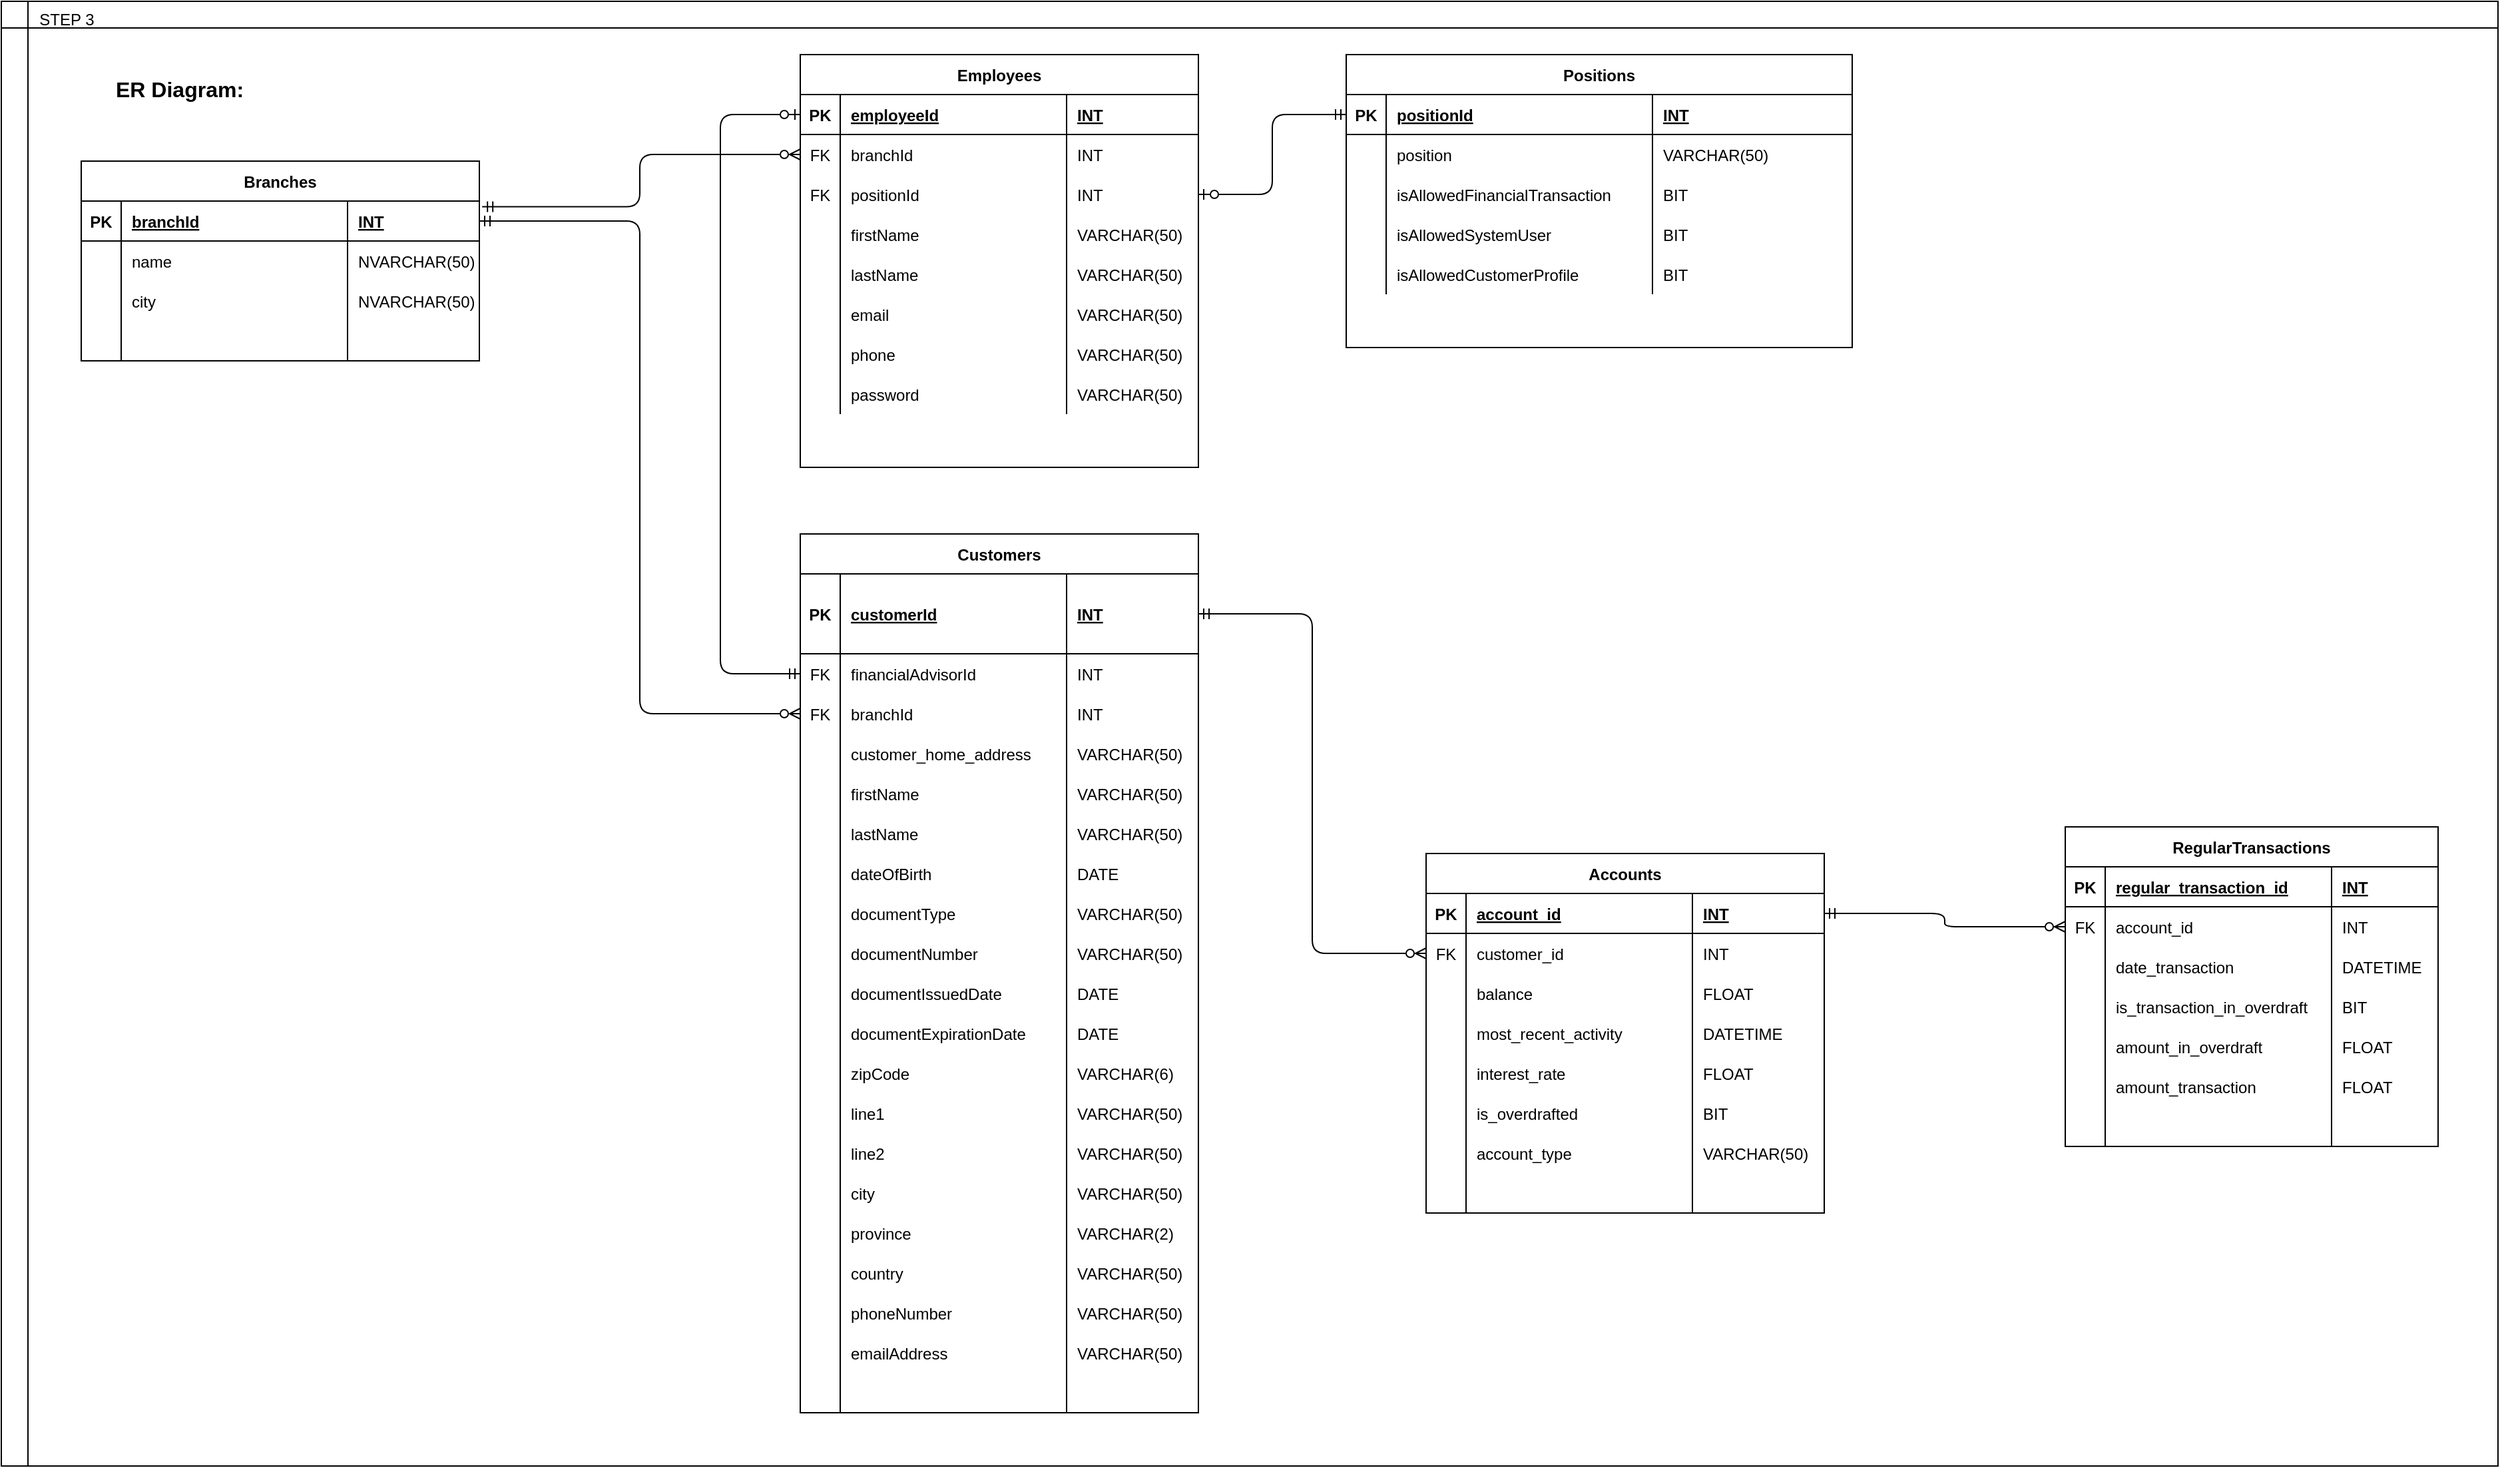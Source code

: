<mxfile version="21.5.0" type="device">
  <diagram id="R2lEEEUBdFMjLlhIrx00" name="Page-1">
    <mxGraphModel dx="2032" dy="4023" grid="1" gridSize="10" guides="1" tooltips="1" connect="1" arrows="1" fold="1" page="1" pageScale="1" pageWidth="850" pageHeight="1100" math="0" shadow="0" extFonts="Permanent Marker^https://fonts.googleapis.com/css?family=Permanent+Marker">
      <root>
        <mxCell id="0" />
        <mxCell id="1" parent="0" />
        <mxCell id="zE9yQ1En6uIcg1t6GxKK-57" value="&lt;span style=&quot;white-space: pre;&quot;&gt;&#x9;&lt;/span&gt;STEP 3" style="shape=internalStorage;whiteSpace=wrap;html=1;backgroundOutline=1;align=left;verticalAlign=top;movable=0;resizable=0;rotatable=0;deletable=0;editable=0;locked=1;connectable=0;fixedWidth=0;" parent="1" vertex="1">
          <mxGeometry x="-200" y="-2520" width="1875" height="1100" as="geometry" />
        </mxCell>
        <mxCell id="C-vyLk0tnHw3VtMMgP7b-2" value="Accounts" style="shape=table;startSize=30;container=1;collapsible=1;childLayout=tableLayout;fixedRows=1;rowLines=0;fontStyle=1;align=center;resizeLast=1;" parent="1" vertex="1">
          <mxGeometry x="870" y="-1880" width="299" height="270" as="geometry" />
        </mxCell>
        <mxCell id="C-vyLk0tnHw3VtMMgP7b-3" value="" style="shape=partialRectangle;collapsible=0;dropTarget=0;pointerEvents=0;fillColor=none;points=[[0,0.5],[1,0.5]];portConstraint=eastwest;top=0;left=0;right=0;bottom=1;" parent="C-vyLk0tnHw3VtMMgP7b-2" vertex="1">
          <mxGeometry y="30" width="299" height="30" as="geometry" />
        </mxCell>
        <mxCell id="C-vyLk0tnHw3VtMMgP7b-4" value="PK" style="shape=partialRectangle;overflow=hidden;connectable=0;fillColor=none;top=0;left=0;bottom=0;right=0;fontStyle=1;" parent="C-vyLk0tnHw3VtMMgP7b-3" vertex="1">
          <mxGeometry width="30" height="30" as="geometry">
            <mxRectangle width="30" height="30" as="alternateBounds" />
          </mxGeometry>
        </mxCell>
        <mxCell id="C-vyLk0tnHw3VtMMgP7b-5" value="account_id" style="shape=partialRectangle;overflow=hidden;connectable=0;fillColor=none;top=0;left=0;bottom=0;right=0;align=left;spacingLeft=6;fontStyle=5;" parent="C-vyLk0tnHw3VtMMgP7b-3" vertex="1">
          <mxGeometry x="30" width="170" height="30" as="geometry">
            <mxRectangle width="170" height="30" as="alternateBounds" />
          </mxGeometry>
        </mxCell>
        <mxCell id="zE9yQ1En6uIcg1t6GxKK-88" value="INT" style="shape=partialRectangle;overflow=hidden;connectable=0;fillColor=none;top=0;left=0;bottom=0;right=0;align=left;spacingLeft=6;fontStyle=5;" parent="C-vyLk0tnHw3VtMMgP7b-3" vertex="1">
          <mxGeometry x="200" width="99" height="30" as="geometry">
            <mxRectangle width="99" height="30" as="alternateBounds" />
          </mxGeometry>
        </mxCell>
        <mxCell id="neW47zQWOTUtpO7kW7N2-52" style="shape=partialRectangle;collapsible=0;dropTarget=0;pointerEvents=0;fillColor=none;points=[[0,0.5],[1,0.5]];portConstraint=eastwest;top=0;left=0;right=0;bottom=0;" parent="C-vyLk0tnHw3VtMMgP7b-2" vertex="1">
          <mxGeometry y="60" width="299" height="30" as="geometry" />
        </mxCell>
        <mxCell id="neW47zQWOTUtpO7kW7N2-53" value="FK" style="shape=partialRectangle;overflow=hidden;connectable=0;fillColor=none;top=0;left=0;bottom=0;right=0;" parent="neW47zQWOTUtpO7kW7N2-52" vertex="1">
          <mxGeometry width="30" height="30" as="geometry">
            <mxRectangle width="30" height="30" as="alternateBounds" />
          </mxGeometry>
        </mxCell>
        <mxCell id="neW47zQWOTUtpO7kW7N2-54" value="customer_id" style="shape=partialRectangle;overflow=hidden;connectable=0;fillColor=none;top=0;left=0;bottom=0;right=0;align=left;spacingLeft=6;" parent="neW47zQWOTUtpO7kW7N2-52" vertex="1">
          <mxGeometry x="30" width="170" height="30" as="geometry">
            <mxRectangle width="170" height="30" as="alternateBounds" />
          </mxGeometry>
        </mxCell>
        <mxCell id="zE9yQ1En6uIcg1t6GxKK-89" value="INT" style="shape=partialRectangle;overflow=hidden;connectable=0;fillColor=none;top=0;left=0;bottom=0;right=0;align=left;spacingLeft=6;" parent="neW47zQWOTUtpO7kW7N2-52" vertex="1">
          <mxGeometry x="200" width="99" height="30" as="geometry">
            <mxRectangle width="99" height="30" as="alternateBounds" />
          </mxGeometry>
        </mxCell>
        <mxCell id="neW47zQWOTUtpO7kW7N2-64" style="shape=partialRectangle;collapsible=0;dropTarget=0;pointerEvents=0;fillColor=none;points=[[0,0.5],[1,0.5]];portConstraint=eastwest;top=0;left=0;right=0;bottom=0;" parent="C-vyLk0tnHw3VtMMgP7b-2" vertex="1">
          <mxGeometry y="90" width="299" height="30" as="geometry" />
        </mxCell>
        <mxCell id="neW47zQWOTUtpO7kW7N2-65" style="shape=partialRectangle;overflow=hidden;connectable=0;fillColor=none;top=0;left=0;bottom=0;right=0;" parent="neW47zQWOTUtpO7kW7N2-64" vertex="1">
          <mxGeometry width="30" height="30" as="geometry">
            <mxRectangle width="30" height="30" as="alternateBounds" />
          </mxGeometry>
        </mxCell>
        <mxCell id="neW47zQWOTUtpO7kW7N2-66" value="balance" style="shape=partialRectangle;overflow=hidden;connectable=0;fillColor=none;top=0;left=0;bottom=0;right=0;align=left;spacingLeft=6;" parent="neW47zQWOTUtpO7kW7N2-64" vertex="1">
          <mxGeometry x="30" width="170" height="30" as="geometry">
            <mxRectangle width="170" height="30" as="alternateBounds" />
          </mxGeometry>
        </mxCell>
        <mxCell id="zE9yQ1En6uIcg1t6GxKK-91" value="FLOAT" style="shape=partialRectangle;overflow=hidden;connectable=0;fillColor=none;top=0;left=0;bottom=0;right=0;align=left;spacingLeft=6;" parent="neW47zQWOTUtpO7kW7N2-64" vertex="1">
          <mxGeometry x="200" width="99" height="30" as="geometry">
            <mxRectangle width="99" height="30" as="alternateBounds" />
          </mxGeometry>
        </mxCell>
        <mxCell id="neW47zQWOTUtpO7kW7N2-61" style="shape=partialRectangle;collapsible=0;dropTarget=0;pointerEvents=0;fillColor=none;points=[[0,0.5],[1,0.5]];portConstraint=eastwest;top=0;left=0;right=0;bottom=0;" parent="C-vyLk0tnHw3VtMMgP7b-2" vertex="1">
          <mxGeometry y="120" width="299" height="30" as="geometry" />
        </mxCell>
        <mxCell id="neW47zQWOTUtpO7kW7N2-62" style="shape=partialRectangle;overflow=hidden;connectable=0;fillColor=none;top=0;left=0;bottom=0;right=0;" parent="neW47zQWOTUtpO7kW7N2-61" vertex="1">
          <mxGeometry width="30" height="30" as="geometry">
            <mxRectangle width="30" height="30" as="alternateBounds" />
          </mxGeometry>
        </mxCell>
        <mxCell id="neW47zQWOTUtpO7kW7N2-63" value="most_recent_activity" style="shape=partialRectangle;overflow=hidden;connectable=0;fillColor=none;top=0;left=0;bottom=0;right=0;align=left;spacingLeft=6;" parent="neW47zQWOTUtpO7kW7N2-61" vertex="1">
          <mxGeometry x="30" width="170" height="30" as="geometry">
            <mxRectangle width="170" height="30" as="alternateBounds" />
          </mxGeometry>
        </mxCell>
        <mxCell id="zE9yQ1En6uIcg1t6GxKK-92" value="DATETIME" style="shape=partialRectangle;overflow=hidden;connectable=0;fillColor=none;top=0;left=0;bottom=0;right=0;align=left;spacingLeft=6;" parent="neW47zQWOTUtpO7kW7N2-61" vertex="1">
          <mxGeometry x="200" width="99" height="30" as="geometry">
            <mxRectangle width="99" height="30" as="alternateBounds" />
          </mxGeometry>
        </mxCell>
        <mxCell id="neW47zQWOTUtpO7kW7N2-58" style="shape=partialRectangle;collapsible=0;dropTarget=0;pointerEvents=0;fillColor=none;points=[[0,0.5],[1,0.5]];portConstraint=eastwest;top=0;left=0;right=0;bottom=0;" parent="C-vyLk0tnHw3VtMMgP7b-2" vertex="1">
          <mxGeometry y="150" width="299" height="30" as="geometry" />
        </mxCell>
        <mxCell id="neW47zQWOTUtpO7kW7N2-59" style="shape=partialRectangle;overflow=hidden;connectable=0;fillColor=none;top=0;left=0;bottom=0;right=0;" parent="neW47zQWOTUtpO7kW7N2-58" vertex="1">
          <mxGeometry width="30" height="30" as="geometry">
            <mxRectangle width="30" height="30" as="alternateBounds" />
          </mxGeometry>
        </mxCell>
        <mxCell id="neW47zQWOTUtpO7kW7N2-60" value="interest_rate" style="shape=partialRectangle;overflow=hidden;connectable=0;fillColor=none;top=0;left=0;bottom=0;right=0;align=left;spacingLeft=6;" parent="neW47zQWOTUtpO7kW7N2-58" vertex="1">
          <mxGeometry x="30" width="170" height="30" as="geometry">
            <mxRectangle width="170" height="30" as="alternateBounds" />
          </mxGeometry>
        </mxCell>
        <mxCell id="zE9yQ1En6uIcg1t6GxKK-93" value="FLOAT" style="shape=partialRectangle;overflow=hidden;connectable=0;fillColor=none;top=0;left=0;bottom=0;right=0;align=left;spacingLeft=6;" parent="neW47zQWOTUtpO7kW7N2-58" vertex="1">
          <mxGeometry x="200" width="99" height="30" as="geometry">
            <mxRectangle width="99" height="30" as="alternateBounds" />
          </mxGeometry>
        </mxCell>
        <mxCell id="neW47zQWOTUtpO7kW7N2-55" style="shape=partialRectangle;collapsible=0;dropTarget=0;pointerEvents=0;fillColor=none;points=[[0,0.5],[1,0.5]];portConstraint=eastwest;top=0;left=0;right=0;bottom=0;" parent="C-vyLk0tnHw3VtMMgP7b-2" vertex="1">
          <mxGeometry y="180" width="299" height="30" as="geometry" />
        </mxCell>
        <mxCell id="neW47zQWOTUtpO7kW7N2-56" style="shape=partialRectangle;overflow=hidden;connectable=0;fillColor=none;top=0;left=0;bottom=0;right=0;" parent="neW47zQWOTUtpO7kW7N2-55" vertex="1">
          <mxGeometry width="30" height="30" as="geometry">
            <mxRectangle width="30" height="30" as="alternateBounds" />
          </mxGeometry>
        </mxCell>
        <mxCell id="neW47zQWOTUtpO7kW7N2-57" value="is_overdrafted" style="shape=partialRectangle;overflow=hidden;connectable=0;fillColor=none;top=0;left=0;bottom=0;right=0;align=left;spacingLeft=6;" parent="neW47zQWOTUtpO7kW7N2-55" vertex="1">
          <mxGeometry x="30" width="170" height="30" as="geometry">
            <mxRectangle width="170" height="30" as="alternateBounds" />
          </mxGeometry>
        </mxCell>
        <mxCell id="zE9yQ1En6uIcg1t6GxKK-94" value="BIT" style="shape=partialRectangle;overflow=hidden;connectable=0;fillColor=none;top=0;left=0;bottom=0;right=0;align=left;spacingLeft=6;" parent="neW47zQWOTUtpO7kW7N2-55" vertex="1">
          <mxGeometry x="200" width="99" height="30" as="geometry">
            <mxRectangle width="99" height="30" as="alternateBounds" />
          </mxGeometry>
        </mxCell>
        <mxCell id="neW47zQWOTUtpO7kW7N2-154" style="shape=partialRectangle;collapsible=0;dropTarget=0;pointerEvents=0;fillColor=none;points=[[0,0.5],[1,0.5]];portConstraint=eastwest;top=0;left=0;right=0;bottom=0;" parent="C-vyLk0tnHw3VtMMgP7b-2" vertex="1">
          <mxGeometry y="210" width="299" height="30" as="geometry" />
        </mxCell>
        <mxCell id="neW47zQWOTUtpO7kW7N2-155" style="shape=partialRectangle;overflow=hidden;connectable=0;fillColor=none;top=0;left=0;bottom=0;right=0;" parent="neW47zQWOTUtpO7kW7N2-154" vertex="1">
          <mxGeometry width="30" height="30" as="geometry">
            <mxRectangle width="30" height="30" as="alternateBounds" />
          </mxGeometry>
        </mxCell>
        <mxCell id="neW47zQWOTUtpO7kW7N2-156" value="account_type" style="shape=partialRectangle;overflow=hidden;connectable=0;fillColor=none;top=0;left=0;bottom=0;right=0;align=left;spacingLeft=6;" parent="neW47zQWOTUtpO7kW7N2-154" vertex="1">
          <mxGeometry x="30" width="170" height="30" as="geometry">
            <mxRectangle width="170" height="30" as="alternateBounds" />
          </mxGeometry>
        </mxCell>
        <mxCell id="zE9yQ1En6uIcg1t6GxKK-95" value="VARCHAR(50)" style="shape=partialRectangle;overflow=hidden;connectable=0;fillColor=none;top=0;left=0;bottom=0;right=0;align=left;spacingLeft=6;" parent="neW47zQWOTUtpO7kW7N2-154" vertex="1">
          <mxGeometry x="200" width="99" height="30" as="geometry">
            <mxRectangle width="99" height="30" as="alternateBounds" />
          </mxGeometry>
        </mxCell>
        <mxCell id="neW47zQWOTUtpO7kW7N2-151" style="shape=partialRectangle;collapsible=0;dropTarget=0;pointerEvents=0;fillColor=none;points=[[0,0.5],[1,0.5]];portConstraint=eastwest;top=0;left=0;right=0;bottom=0;" parent="C-vyLk0tnHw3VtMMgP7b-2" vertex="1">
          <mxGeometry y="240" width="299" height="30" as="geometry" />
        </mxCell>
        <mxCell id="neW47zQWOTUtpO7kW7N2-152" style="shape=partialRectangle;overflow=hidden;connectable=0;fillColor=none;top=0;left=0;bottom=0;right=0;" parent="neW47zQWOTUtpO7kW7N2-151" vertex="1">
          <mxGeometry width="30" height="30" as="geometry">
            <mxRectangle width="30" height="30" as="alternateBounds" />
          </mxGeometry>
        </mxCell>
        <mxCell id="neW47zQWOTUtpO7kW7N2-153" style="shape=partialRectangle;overflow=hidden;connectable=0;fillColor=none;top=0;left=0;bottom=0;right=0;align=left;spacingLeft=6;" parent="neW47zQWOTUtpO7kW7N2-151" vertex="1">
          <mxGeometry x="30" width="170" height="30" as="geometry">
            <mxRectangle width="170" height="30" as="alternateBounds" />
          </mxGeometry>
        </mxCell>
        <mxCell id="zE9yQ1En6uIcg1t6GxKK-96" style="shape=partialRectangle;overflow=hidden;connectable=0;fillColor=none;top=0;left=0;bottom=0;right=0;align=left;spacingLeft=6;" parent="neW47zQWOTUtpO7kW7N2-151" vertex="1">
          <mxGeometry x="200" width="99" height="30" as="geometry">
            <mxRectangle width="99" height="30" as="alternateBounds" />
          </mxGeometry>
        </mxCell>
        <mxCell id="C-vyLk0tnHw3VtMMgP7b-13" value="Employees" style="shape=table;startSize=30;container=1;collapsible=1;childLayout=tableLayout;fixedRows=1;rowLines=0;fontStyle=1;align=center;resizeLast=1;" parent="1" vertex="1">
          <mxGeometry x="400" y="-2480" width="299" height="310" as="geometry">
            <mxRectangle x="510" y="300" width="100" height="30" as="alternateBounds" />
          </mxGeometry>
        </mxCell>
        <mxCell id="C-vyLk0tnHw3VtMMgP7b-14" value="" style="shape=partialRectangle;collapsible=0;dropTarget=0;pointerEvents=0;fillColor=none;points=[[0,0.5],[1,0.5]];portConstraint=eastwest;top=0;left=0;right=0;bottom=1;" parent="C-vyLk0tnHw3VtMMgP7b-13" vertex="1">
          <mxGeometry y="30" width="299" height="30" as="geometry" />
        </mxCell>
        <mxCell id="C-vyLk0tnHw3VtMMgP7b-15" value="PK" style="shape=partialRectangle;overflow=hidden;connectable=0;fillColor=none;top=0;left=0;bottom=0;right=0;fontStyle=1;" parent="C-vyLk0tnHw3VtMMgP7b-14" vertex="1">
          <mxGeometry width="30" height="30" as="geometry">
            <mxRectangle width="30" height="30" as="alternateBounds" />
          </mxGeometry>
        </mxCell>
        <mxCell id="C-vyLk0tnHw3VtMMgP7b-16" value="employeeId" style="shape=partialRectangle;overflow=hidden;connectable=0;fillColor=none;top=0;left=0;bottom=0;right=0;align=left;spacingLeft=6;fontStyle=5;" parent="C-vyLk0tnHw3VtMMgP7b-14" vertex="1">
          <mxGeometry x="30" width="170" height="30" as="geometry">
            <mxRectangle width="170" height="30" as="alternateBounds" />
          </mxGeometry>
        </mxCell>
        <mxCell id="zE9yQ1En6uIcg1t6GxKK-60" value="INT" style="shape=partialRectangle;overflow=hidden;connectable=0;fillColor=none;top=0;left=0;bottom=0;right=0;align=left;spacingLeft=6;fontStyle=5;" parent="C-vyLk0tnHw3VtMMgP7b-14" vertex="1">
          <mxGeometry x="200" width="99" height="30" as="geometry">
            <mxRectangle width="99" height="30" as="alternateBounds" />
          </mxGeometry>
        </mxCell>
        <mxCell id="-22wmwZzm_lUSubRovpK-2" style="shape=partialRectangle;collapsible=0;dropTarget=0;pointerEvents=0;fillColor=none;points=[[0,0.5],[1,0.5]];portConstraint=eastwest;top=0;left=0;right=0;bottom=0;" parent="C-vyLk0tnHw3VtMMgP7b-13" vertex="1">
          <mxGeometry y="60" width="299" height="30" as="geometry" />
        </mxCell>
        <mxCell id="-22wmwZzm_lUSubRovpK-3" value="FK" style="shape=partialRectangle;overflow=hidden;connectable=0;fillColor=none;top=0;left=0;bottom=0;right=0;" parent="-22wmwZzm_lUSubRovpK-2" vertex="1">
          <mxGeometry width="30" height="30" as="geometry">
            <mxRectangle width="30" height="30" as="alternateBounds" />
          </mxGeometry>
        </mxCell>
        <mxCell id="-22wmwZzm_lUSubRovpK-4" value="branchId" style="shape=partialRectangle;overflow=hidden;connectable=0;fillColor=none;top=0;left=0;bottom=0;right=0;align=left;spacingLeft=6;" parent="-22wmwZzm_lUSubRovpK-2" vertex="1">
          <mxGeometry x="30" width="170" height="30" as="geometry">
            <mxRectangle width="170" height="30" as="alternateBounds" />
          </mxGeometry>
        </mxCell>
        <mxCell id="-22wmwZzm_lUSubRovpK-5" value="INT" style="shape=partialRectangle;overflow=hidden;connectable=0;fillColor=none;top=0;left=0;bottom=0;right=0;align=left;spacingLeft=6;" parent="-22wmwZzm_lUSubRovpK-2" vertex="1">
          <mxGeometry x="200" width="99" height="30" as="geometry">
            <mxRectangle width="99" height="30" as="alternateBounds" />
          </mxGeometry>
        </mxCell>
        <mxCell id="c0Wm_Zt4ztuGtL2qEQhJ-100" style="shape=partialRectangle;collapsible=0;dropTarget=0;pointerEvents=0;fillColor=none;points=[[0,0.5],[1,0.5]];portConstraint=eastwest;top=0;left=0;right=0;bottom=0;" vertex="1" parent="C-vyLk0tnHw3VtMMgP7b-13">
          <mxGeometry y="90" width="299" height="30" as="geometry" />
        </mxCell>
        <mxCell id="c0Wm_Zt4ztuGtL2qEQhJ-101" value="FK" style="shape=partialRectangle;overflow=hidden;connectable=0;fillColor=none;top=0;left=0;bottom=0;right=0;" vertex="1" parent="c0Wm_Zt4ztuGtL2qEQhJ-100">
          <mxGeometry width="30" height="30" as="geometry">
            <mxRectangle width="30" height="30" as="alternateBounds" />
          </mxGeometry>
        </mxCell>
        <mxCell id="c0Wm_Zt4ztuGtL2qEQhJ-102" value="positionId" style="shape=partialRectangle;overflow=hidden;connectable=0;fillColor=none;top=0;left=0;bottom=0;right=0;align=left;spacingLeft=6;" vertex="1" parent="c0Wm_Zt4ztuGtL2qEQhJ-100">
          <mxGeometry x="30" width="170" height="30" as="geometry">
            <mxRectangle width="170" height="30" as="alternateBounds" />
          </mxGeometry>
        </mxCell>
        <mxCell id="c0Wm_Zt4ztuGtL2qEQhJ-103" value="INT" style="shape=partialRectangle;overflow=hidden;connectable=0;fillColor=none;top=0;left=0;bottom=0;right=0;align=left;spacingLeft=6;" vertex="1" parent="c0Wm_Zt4ztuGtL2qEQhJ-100">
          <mxGeometry x="200" width="99" height="30" as="geometry">
            <mxRectangle width="99" height="30" as="alternateBounds" />
          </mxGeometry>
        </mxCell>
        <mxCell id="C-vyLk0tnHw3VtMMgP7b-17" value="" style="shape=partialRectangle;collapsible=0;dropTarget=0;pointerEvents=0;fillColor=none;points=[[0,0.5],[1,0.5]];portConstraint=eastwest;top=0;left=0;right=0;bottom=0;" parent="C-vyLk0tnHw3VtMMgP7b-13" vertex="1">
          <mxGeometry y="120" width="299" height="30" as="geometry" />
        </mxCell>
        <mxCell id="C-vyLk0tnHw3VtMMgP7b-18" value="" style="shape=partialRectangle;overflow=hidden;connectable=0;fillColor=none;top=0;left=0;bottom=0;right=0;" parent="C-vyLk0tnHw3VtMMgP7b-17" vertex="1">
          <mxGeometry width="30" height="30" as="geometry">
            <mxRectangle width="30" height="30" as="alternateBounds" />
          </mxGeometry>
        </mxCell>
        <mxCell id="C-vyLk0tnHw3VtMMgP7b-19" value="firstName" style="shape=partialRectangle;overflow=hidden;connectable=0;fillColor=none;top=0;left=0;bottom=0;right=0;align=left;spacingLeft=6;" parent="C-vyLk0tnHw3VtMMgP7b-17" vertex="1">
          <mxGeometry x="30" width="170" height="30" as="geometry">
            <mxRectangle width="170" height="30" as="alternateBounds" />
          </mxGeometry>
        </mxCell>
        <mxCell id="zE9yQ1En6uIcg1t6GxKK-61" value="VARCHAR(50)" style="shape=partialRectangle;overflow=hidden;connectable=0;fillColor=none;top=0;left=0;bottom=0;right=0;align=left;spacingLeft=6;" parent="C-vyLk0tnHw3VtMMgP7b-17" vertex="1">
          <mxGeometry x="200" width="99" height="30" as="geometry">
            <mxRectangle width="99" height="30" as="alternateBounds" />
          </mxGeometry>
        </mxCell>
        <mxCell id="C-vyLk0tnHw3VtMMgP7b-20" value="" style="shape=partialRectangle;collapsible=0;dropTarget=0;pointerEvents=0;fillColor=none;points=[[0,0.5],[1,0.5]];portConstraint=eastwest;top=0;left=0;right=0;bottom=0;" parent="C-vyLk0tnHw3VtMMgP7b-13" vertex="1">
          <mxGeometry y="150" width="299" height="30" as="geometry" />
        </mxCell>
        <mxCell id="C-vyLk0tnHw3VtMMgP7b-21" value="" style="shape=partialRectangle;overflow=hidden;connectable=0;fillColor=none;top=0;left=0;bottom=0;right=0;" parent="C-vyLk0tnHw3VtMMgP7b-20" vertex="1">
          <mxGeometry width="30" height="30" as="geometry">
            <mxRectangle width="30" height="30" as="alternateBounds" />
          </mxGeometry>
        </mxCell>
        <mxCell id="C-vyLk0tnHw3VtMMgP7b-22" value="lastName" style="shape=partialRectangle;overflow=hidden;connectable=0;fillColor=none;top=0;left=0;bottom=0;right=0;align=left;spacingLeft=6;" parent="C-vyLk0tnHw3VtMMgP7b-20" vertex="1">
          <mxGeometry x="30" width="170" height="30" as="geometry">
            <mxRectangle width="170" height="30" as="alternateBounds" />
          </mxGeometry>
        </mxCell>
        <mxCell id="zE9yQ1En6uIcg1t6GxKK-62" value="VARCHAR(50)" style="shape=partialRectangle;overflow=hidden;connectable=0;fillColor=none;top=0;left=0;bottom=0;right=0;align=left;spacingLeft=6;" parent="C-vyLk0tnHw3VtMMgP7b-20" vertex="1">
          <mxGeometry x="200" width="99" height="30" as="geometry">
            <mxRectangle width="99" height="30" as="alternateBounds" />
          </mxGeometry>
        </mxCell>
        <mxCell id="neW47zQWOTUtpO7kW7N2-46" style="shape=partialRectangle;collapsible=0;dropTarget=0;pointerEvents=0;fillColor=none;points=[[0,0.5],[1,0.5]];portConstraint=eastwest;top=0;left=0;right=0;bottom=0;" parent="C-vyLk0tnHw3VtMMgP7b-13" vertex="1">
          <mxGeometry y="180" width="299" height="30" as="geometry" />
        </mxCell>
        <mxCell id="neW47zQWOTUtpO7kW7N2-47" style="shape=partialRectangle;overflow=hidden;connectable=0;fillColor=none;top=0;left=0;bottom=0;right=0;" parent="neW47zQWOTUtpO7kW7N2-46" vertex="1">
          <mxGeometry width="30" height="30" as="geometry">
            <mxRectangle width="30" height="30" as="alternateBounds" />
          </mxGeometry>
        </mxCell>
        <mxCell id="neW47zQWOTUtpO7kW7N2-48" value="email" style="shape=partialRectangle;overflow=hidden;connectable=0;fillColor=none;top=0;left=0;bottom=0;right=0;align=left;spacingLeft=6;" parent="neW47zQWOTUtpO7kW7N2-46" vertex="1">
          <mxGeometry x="30" width="170" height="30" as="geometry">
            <mxRectangle width="170" height="30" as="alternateBounds" />
          </mxGeometry>
        </mxCell>
        <mxCell id="zE9yQ1En6uIcg1t6GxKK-64" value="VARCHAR(50)" style="shape=partialRectangle;overflow=hidden;connectable=0;fillColor=none;top=0;left=0;bottom=0;right=0;align=left;spacingLeft=6;" parent="neW47zQWOTUtpO7kW7N2-46" vertex="1">
          <mxGeometry x="200" width="99" height="30" as="geometry">
            <mxRectangle width="99" height="30" as="alternateBounds" />
          </mxGeometry>
        </mxCell>
        <mxCell id="neW47zQWOTUtpO7kW7N2-43" style="shape=partialRectangle;collapsible=0;dropTarget=0;pointerEvents=0;fillColor=none;points=[[0,0.5],[1,0.5]];portConstraint=eastwest;top=0;left=0;right=0;bottom=0;" parent="C-vyLk0tnHw3VtMMgP7b-13" vertex="1">
          <mxGeometry y="210" width="299" height="30" as="geometry" />
        </mxCell>
        <mxCell id="neW47zQWOTUtpO7kW7N2-44" style="shape=partialRectangle;overflow=hidden;connectable=0;fillColor=none;top=0;left=0;bottom=0;right=0;" parent="neW47zQWOTUtpO7kW7N2-43" vertex="1">
          <mxGeometry width="30" height="30" as="geometry">
            <mxRectangle width="30" height="30" as="alternateBounds" />
          </mxGeometry>
        </mxCell>
        <mxCell id="neW47zQWOTUtpO7kW7N2-45" value="phone" style="shape=partialRectangle;overflow=hidden;connectable=0;fillColor=none;top=0;left=0;bottom=0;right=0;align=left;spacingLeft=6;" parent="neW47zQWOTUtpO7kW7N2-43" vertex="1">
          <mxGeometry x="30" width="170" height="30" as="geometry">
            <mxRectangle width="170" height="30" as="alternateBounds" />
          </mxGeometry>
        </mxCell>
        <mxCell id="zE9yQ1En6uIcg1t6GxKK-65" value="VARCHAR(50)" style="shape=partialRectangle;overflow=hidden;connectable=0;fillColor=none;top=0;left=0;bottom=0;right=0;align=left;spacingLeft=6;" parent="neW47zQWOTUtpO7kW7N2-43" vertex="1">
          <mxGeometry x="200" width="99" height="30" as="geometry">
            <mxRectangle width="99" height="30" as="alternateBounds" />
          </mxGeometry>
        </mxCell>
        <mxCell id="gIyKPlHKzZFkYOUDZ9fR-5" style="shape=partialRectangle;collapsible=0;dropTarget=0;pointerEvents=0;fillColor=none;points=[[0,0.5],[1,0.5]];portConstraint=eastwest;top=0;left=0;right=0;bottom=0;" parent="C-vyLk0tnHw3VtMMgP7b-13" vertex="1">
          <mxGeometry y="240" width="299" height="30" as="geometry" />
        </mxCell>
        <mxCell id="gIyKPlHKzZFkYOUDZ9fR-6" style="shape=partialRectangle;overflow=hidden;connectable=0;fillColor=none;top=0;left=0;bottom=0;right=0;" parent="gIyKPlHKzZFkYOUDZ9fR-5" vertex="1">
          <mxGeometry width="30" height="30" as="geometry">
            <mxRectangle width="30" height="30" as="alternateBounds" />
          </mxGeometry>
        </mxCell>
        <mxCell id="gIyKPlHKzZFkYOUDZ9fR-7" value="password" style="shape=partialRectangle;overflow=hidden;connectable=0;fillColor=none;top=0;left=0;bottom=0;right=0;align=left;spacingLeft=6;" parent="gIyKPlHKzZFkYOUDZ9fR-5" vertex="1">
          <mxGeometry x="30" width="170" height="30" as="geometry">
            <mxRectangle width="170" height="30" as="alternateBounds" />
          </mxGeometry>
        </mxCell>
        <mxCell id="gIyKPlHKzZFkYOUDZ9fR-8" value="VARCHAR(50)" style="shape=partialRectangle;overflow=hidden;connectable=0;fillColor=none;top=0;left=0;bottom=0;right=0;align=left;spacingLeft=6;" parent="gIyKPlHKzZFkYOUDZ9fR-5" vertex="1">
          <mxGeometry x="200" width="99" height="30" as="geometry">
            <mxRectangle width="99" height="30" as="alternateBounds" />
          </mxGeometry>
        </mxCell>
        <mxCell id="C-vyLk0tnHw3VtMMgP7b-23" value="Customers" style="shape=table;startSize=30;container=1;collapsible=1;childLayout=tableLayout;fixedRows=1;rowLines=0;fontStyle=1;align=center;resizeLast=1;" parent="1" vertex="1">
          <mxGeometry x="400" y="-2120" width="299" height="660" as="geometry" />
        </mxCell>
        <mxCell id="C-vyLk0tnHw3VtMMgP7b-24" value="" style="shape=partialRectangle;collapsible=0;dropTarget=0;pointerEvents=0;fillColor=none;points=[[0,0.5],[1,0.5]];portConstraint=eastwest;top=0;left=0;right=0;bottom=1;" parent="C-vyLk0tnHw3VtMMgP7b-23" vertex="1">
          <mxGeometry y="30" width="299" height="60" as="geometry" />
        </mxCell>
        <mxCell id="C-vyLk0tnHw3VtMMgP7b-25" value="PK" style="shape=partialRectangle;overflow=hidden;connectable=0;fillColor=none;top=0;left=0;bottom=0;right=0;fontStyle=1;" parent="C-vyLk0tnHw3VtMMgP7b-24" vertex="1">
          <mxGeometry width="30" height="60" as="geometry">
            <mxRectangle width="30" height="60" as="alternateBounds" />
          </mxGeometry>
        </mxCell>
        <mxCell id="C-vyLk0tnHw3VtMMgP7b-26" value="customerId" style="shape=partialRectangle;overflow=hidden;connectable=0;fillColor=none;top=0;left=0;bottom=0;right=0;align=left;spacingLeft=6;fontStyle=5;" parent="C-vyLk0tnHw3VtMMgP7b-24" vertex="1">
          <mxGeometry x="30" width="170" height="60" as="geometry">
            <mxRectangle width="170" height="60" as="alternateBounds" />
          </mxGeometry>
        </mxCell>
        <mxCell id="neW47zQWOTUtpO7kW7N2-229" value="INT" style="shape=partialRectangle;overflow=hidden;connectable=0;fillColor=none;top=0;left=0;bottom=0;right=0;align=left;spacingLeft=6;fontStyle=5;" parent="C-vyLk0tnHw3VtMMgP7b-24" vertex="1">
          <mxGeometry x="200" width="99" height="60" as="geometry">
            <mxRectangle width="99" height="60" as="alternateBounds" />
          </mxGeometry>
        </mxCell>
        <mxCell id="C-vyLk0tnHw3VtMMgP7b-27" value="" style="shape=partialRectangle;collapsible=0;dropTarget=0;pointerEvents=0;fillColor=none;points=[[0,0.5],[1,0.5]];portConstraint=eastwest;top=0;left=0;right=0;bottom=0;" parent="C-vyLk0tnHw3VtMMgP7b-23" vertex="1">
          <mxGeometry y="90" width="299" height="30" as="geometry" />
        </mxCell>
        <mxCell id="C-vyLk0tnHw3VtMMgP7b-28" value="FK" style="shape=partialRectangle;overflow=hidden;connectable=0;fillColor=none;top=0;left=0;bottom=0;right=0;" parent="C-vyLk0tnHw3VtMMgP7b-27" vertex="1">
          <mxGeometry width="30" height="30" as="geometry">
            <mxRectangle width="30" height="30" as="alternateBounds" />
          </mxGeometry>
        </mxCell>
        <mxCell id="C-vyLk0tnHw3VtMMgP7b-29" value="financialAdvisorId" style="shape=partialRectangle;overflow=hidden;connectable=0;fillColor=none;top=0;left=0;bottom=0;right=0;align=left;spacingLeft=6;" parent="C-vyLk0tnHw3VtMMgP7b-27" vertex="1">
          <mxGeometry x="30" width="170" height="30" as="geometry">
            <mxRectangle width="170" height="30" as="alternateBounds" />
          </mxGeometry>
        </mxCell>
        <mxCell id="neW47zQWOTUtpO7kW7N2-230" value="INT" style="shape=partialRectangle;overflow=hidden;connectable=0;fillColor=none;top=0;left=0;bottom=0;right=0;align=left;spacingLeft=6;" parent="C-vyLk0tnHw3VtMMgP7b-27" vertex="1">
          <mxGeometry x="200" width="99" height="30" as="geometry">
            <mxRectangle width="99" height="30" as="alternateBounds" />
          </mxGeometry>
        </mxCell>
        <mxCell id="neW47zQWOTUtpO7kW7N2-7" style="shape=partialRectangle;collapsible=0;dropTarget=0;pointerEvents=0;fillColor=none;points=[[0,0.5],[1,0.5]];portConstraint=eastwest;top=0;left=0;right=0;bottom=0;" parent="C-vyLk0tnHw3VtMMgP7b-23" vertex="1">
          <mxGeometry y="120" width="299" height="30" as="geometry" />
        </mxCell>
        <mxCell id="neW47zQWOTUtpO7kW7N2-8" value="FK" style="shape=partialRectangle;overflow=hidden;connectable=0;fillColor=none;top=0;left=0;bottom=0;right=0;" parent="neW47zQWOTUtpO7kW7N2-7" vertex="1">
          <mxGeometry width="30" height="30" as="geometry">
            <mxRectangle width="30" height="30" as="alternateBounds" />
          </mxGeometry>
        </mxCell>
        <mxCell id="neW47zQWOTUtpO7kW7N2-9" value="branchId" style="shape=partialRectangle;overflow=hidden;connectable=0;fillColor=none;top=0;left=0;bottom=0;right=0;align=left;spacingLeft=6;" parent="neW47zQWOTUtpO7kW7N2-7" vertex="1">
          <mxGeometry x="30" width="170" height="30" as="geometry">
            <mxRectangle width="170" height="30" as="alternateBounds" />
          </mxGeometry>
        </mxCell>
        <mxCell id="neW47zQWOTUtpO7kW7N2-232" value="INT" style="shape=partialRectangle;overflow=hidden;connectable=0;fillColor=none;top=0;left=0;bottom=0;right=0;align=left;spacingLeft=6;" parent="neW47zQWOTUtpO7kW7N2-7" vertex="1">
          <mxGeometry x="200" width="99" height="30" as="geometry">
            <mxRectangle width="99" height="30" as="alternateBounds" />
          </mxGeometry>
        </mxCell>
        <mxCell id="neW47zQWOTUtpO7kW7N2-10" style="shape=partialRectangle;collapsible=0;dropTarget=0;pointerEvents=0;fillColor=none;points=[[0,0.5],[1,0.5]];portConstraint=eastwest;top=0;left=0;right=0;bottom=0;" parent="C-vyLk0tnHw3VtMMgP7b-23" vertex="1">
          <mxGeometry y="150" width="299" height="30" as="geometry" />
        </mxCell>
        <mxCell id="neW47zQWOTUtpO7kW7N2-11" style="shape=partialRectangle;overflow=hidden;connectable=0;fillColor=none;top=0;left=0;bottom=0;right=0;" parent="neW47zQWOTUtpO7kW7N2-10" vertex="1">
          <mxGeometry width="30" height="30" as="geometry">
            <mxRectangle width="30" height="30" as="alternateBounds" />
          </mxGeometry>
        </mxCell>
        <mxCell id="neW47zQWOTUtpO7kW7N2-12" value="customer_home_address" style="shape=partialRectangle;overflow=hidden;connectable=0;fillColor=none;top=0;left=0;bottom=0;right=0;align=left;spacingLeft=6;" parent="neW47zQWOTUtpO7kW7N2-10" vertex="1">
          <mxGeometry x="30" width="170" height="30" as="geometry">
            <mxRectangle width="170" height="30" as="alternateBounds" />
          </mxGeometry>
        </mxCell>
        <mxCell id="neW47zQWOTUtpO7kW7N2-231" value="VARCHAR(50)" style="shape=partialRectangle;overflow=hidden;connectable=0;fillColor=none;top=0;left=0;bottom=0;right=0;align=left;spacingLeft=6;" parent="neW47zQWOTUtpO7kW7N2-10" vertex="1">
          <mxGeometry x="200" width="99" height="30" as="geometry">
            <mxRectangle width="99" height="30" as="alternateBounds" />
          </mxGeometry>
        </mxCell>
        <mxCell id="c0Wm_Zt4ztuGtL2qEQhJ-5" style="shape=partialRectangle;collapsible=0;dropTarget=0;pointerEvents=0;fillColor=none;points=[[0,0.5],[1,0.5]];portConstraint=eastwest;top=0;left=0;right=0;bottom=0;" vertex="1" parent="C-vyLk0tnHw3VtMMgP7b-23">
          <mxGeometry y="180" width="299" height="30" as="geometry" />
        </mxCell>
        <mxCell id="c0Wm_Zt4ztuGtL2qEQhJ-6" style="shape=partialRectangle;overflow=hidden;connectable=0;fillColor=none;top=0;left=0;bottom=0;right=0;" vertex="1" parent="c0Wm_Zt4ztuGtL2qEQhJ-5">
          <mxGeometry width="30" height="30" as="geometry">
            <mxRectangle width="30" height="30" as="alternateBounds" />
          </mxGeometry>
        </mxCell>
        <mxCell id="c0Wm_Zt4ztuGtL2qEQhJ-7" value="firstName" style="shape=partialRectangle;overflow=hidden;connectable=0;fillColor=none;top=0;left=0;bottom=0;right=0;align=left;spacingLeft=6;" vertex="1" parent="c0Wm_Zt4ztuGtL2qEQhJ-5">
          <mxGeometry x="30" width="170" height="30" as="geometry">
            <mxRectangle width="170" height="30" as="alternateBounds" />
          </mxGeometry>
        </mxCell>
        <mxCell id="c0Wm_Zt4ztuGtL2qEQhJ-8" value="VARCHAR(50)" style="shape=partialRectangle;overflow=hidden;connectable=0;fillColor=none;top=0;left=0;bottom=0;right=0;align=left;spacingLeft=6;" vertex="1" parent="c0Wm_Zt4ztuGtL2qEQhJ-5">
          <mxGeometry x="200" width="99" height="30" as="geometry">
            <mxRectangle width="99" height="30" as="alternateBounds" />
          </mxGeometry>
        </mxCell>
        <mxCell id="c0Wm_Zt4ztuGtL2qEQhJ-1" style="shape=partialRectangle;collapsible=0;dropTarget=0;pointerEvents=0;fillColor=none;points=[[0,0.5],[1,0.5]];portConstraint=eastwest;top=0;left=0;right=0;bottom=0;" vertex="1" parent="C-vyLk0tnHw3VtMMgP7b-23">
          <mxGeometry y="210" width="299" height="30" as="geometry" />
        </mxCell>
        <mxCell id="c0Wm_Zt4ztuGtL2qEQhJ-2" style="shape=partialRectangle;overflow=hidden;connectable=0;fillColor=none;top=0;left=0;bottom=0;right=0;" vertex="1" parent="c0Wm_Zt4ztuGtL2qEQhJ-1">
          <mxGeometry width="30" height="30" as="geometry">
            <mxRectangle width="30" height="30" as="alternateBounds" />
          </mxGeometry>
        </mxCell>
        <mxCell id="c0Wm_Zt4ztuGtL2qEQhJ-3" value="lastName" style="shape=partialRectangle;overflow=hidden;connectable=0;fillColor=none;top=0;left=0;bottom=0;right=0;align=left;spacingLeft=6;" vertex="1" parent="c0Wm_Zt4ztuGtL2qEQhJ-1">
          <mxGeometry x="30" width="170" height="30" as="geometry">
            <mxRectangle width="170" height="30" as="alternateBounds" />
          </mxGeometry>
        </mxCell>
        <mxCell id="c0Wm_Zt4ztuGtL2qEQhJ-4" value="VARCHAR(50)" style="shape=partialRectangle;overflow=hidden;connectable=0;fillColor=none;top=0;left=0;bottom=0;right=0;align=left;spacingLeft=6;" vertex="1" parent="c0Wm_Zt4ztuGtL2qEQhJ-1">
          <mxGeometry x="200" width="99" height="30" as="geometry">
            <mxRectangle width="99" height="30" as="alternateBounds" />
          </mxGeometry>
        </mxCell>
        <mxCell id="c0Wm_Zt4ztuGtL2qEQhJ-29" style="shape=partialRectangle;collapsible=0;dropTarget=0;pointerEvents=0;fillColor=none;points=[[0,0.5],[1,0.5]];portConstraint=eastwest;top=0;left=0;right=0;bottom=0;" vertex="1" parent="C-vyLk0tnHw3VtMMgP7b-23">
          <mxGeometry y="240" width="299" height="30" as="geometry" />
        </mxCell>
        <mxCell id="c0Wm_Zt4ztuGtL2qEQhJ-30" style="shape=partialRectangle;overflow=hidden;connectable=0;fillColor=none;top=0;left=0;bottom=0;right=0;" vertex="1" parent="c0Wm_Zt4ztuGtL2qEQhJ-29">
          <mxGeometry width="30" height="30" as="geometry">
            <mxRectangle width="30" height="30" as="alternateBounds" />
          </mxGeometry>
        </mxCell>
        <mxCell id="c0Wm_Zt4ztuGtL2qEQhJ-31" value="dateOfBirth" style="shape=partialRectangle;overflow=hidden;connectable=0;fillColor=none;top=0;left=0;bottom=0;right=0;align=left;spacingLeft=6;" vertex="1" parent="c0Wm_Zt4ztuGtL2qEQhJ-29">
          <mxGeometry x="30" width="170" height="30" as="geometry">
            <mxRectangle width="170" height="30" as="alternateBounds" />
          </mxGeometry>
        </mxCell>
        <mxCell id="c0Wm_Zt4ztuGtL2qEQhJ-32" value="DATE" style="shape=partialRectangle;overflow=hidden;connectable=0;fillColor=none;top=0;left=0;bottom=0;right=0;align=left;spacingLeft=6;" vertex="1" parent="c0Wm_Zt4ztuGtL2qEQhJ-29">
          <mxGeometry x="200" width="99" height="30" as="geometry">
            <mxRectangle width="99" height="30" as="alternateBounds" />
          </mxGeometry>
        </mxCell>
        <mxCell id="c0Wm_Zt4ztuGtL2qEQhJ-25" style="shape=partialRectangle;collapsible=0;dropTarget=0;pointerEvents=0;fillColor=none;points=[[0,0.5],[1,0.5]];portConstraint=eastwest;top=0;left=0;right=0;bottom=0;" vertex="1" parent="C-vyLk0tnHw3VtMMgP7b-23">
          <mxGeometry y="270" width="299" height="30" as="geometry" />
        </mxCell>
        <mxCell id="c0Wm_Zt4ztuGtL2qEQhJ-26" style="shape=partialRectangle;overflow=hidden;connectable=0;fillColor=none;top=0;left=0;bottom=0;right=0;" vertex="1" parent="c0Wm_Zt4ztuGtL2qEQhJ-25">
          <mxGeometry width="30" height="30" as="geometry">
            <mxRectangle width="30" height="30" as="alternateBounds" />
          </mxGeometry>
        </mxCell>
        <mxCell id="c0Wm_Zt4ztuGtL2qEQhJ-27" value="documentType" style="shape=partialRectangle;overflow=hidden;connectable=0;fillColor=none;top=0;left=0;bottom=0;right=0;align=left;spacingLeft=6;" vertex="1" parent="c0Wm_Zt4ztuGtL2qEQhJ-25">
          <mxGeometry x="30" width="170" height="30" as="geometry">
            <mxRectangle width="170" height="30" as="alternateBounds" />
          </mxGeometry>
        </mxCell>
        <mxCell id="c0Wm_Zt4ztuGtL2qEQhJ-28" value="VARCHAR(50)" style="shape=partialRectangle;overflow=hidden;connectable=0;fillColor=none;top=0;left=0;bottom=0;right=0;align=left;spacingLeft=6;" vertex="1" parent="c0Wm_Zt4ztuGtL2qEQhJ-25">
          <mxGeometry x="200" width="99" height="30" as="geometry">
            <mxRectangle width="99" height="30" as="alternateBounds" />
          </mxGeometry>
        </mxCell>
        <mxCell id="c0Wm_Zt4ztuGtL2qEQhJ-21" style="shape=partialRectangle;collapsible=0;dropTarget=0;pointerEvents=0;fillColor=none;points=[[0,0.5],[1,0.5]];portConstraint=eastwest;top=0;left=0;right=0;bottom=0;" vertex="1" parent="C-vyLk0tnHw3VtMMgP7b-23">
          <mxGeometry y="300" width="299" height="30" as="geometry" />
        </mxCell>
        <mxCell id="c0Wm_Zt4ztuGtL2qEQhJ-22" style="shape=partialRectangle;overflow=hidden;connectable=0;fillColor=none;top=0;left=0;bottom=0;right=0;" vertex="1" parent="c0Wm_Zt4ztuGtL2qEQhJ-21">
          <mxGeometry width="30" height="30" as="geometry">
            <mxRectangle width="30" height="30" as="alternateBounds" />
          </mxGeometry>
        </mxCell>
        <mxCell id="c0Wm_Zt4ztuGtL2qEQhJ-23" value="documentNumber" style="shape=partialRectangle;overflow=hidden;connectable=0;fillColor=none;top=0;left=0;bottom=0;right=0;align=left;spacingLeft=6;" vertex="1" parent="c0Wm_Zt4ztuGtL2qEQhJ-21">
          <mxGeometry x="30" width="170" height="30" as="geometry">
            <mxRectangle width="170" height="30" as="alternateBounds" />
          </mxGeometry>
        </mxCell>
        <mxCell id="c0Wm_Zt4ztuGtL2qEQhJ-24" value="VARCHAR(50)" style="shape=partialRectangle;overflow=hidden;connectable=0;fillColor=none;top=0;left=0;bottom=0;right=0;align=left;spacingLeft=6;" vertex="1" parent="c0Wm_Zt4ztuGtL2qEQhJ-21">
          <mxGeometry x="200" width="99" height="30" as="geometry">
            <mxRectangle width="99" height="30" as="alternateBounds" />
          </mxGeometry>
        </mxCell>
        <mxCell id="c0Wm_Zt4ztuGtL2qEQhJ-17" style="shape=partialRectangle;collapsible=0;dropTarget=0;pointerEvents=0;fillColor=none;points=[[0,0.5],[1,0.5]];portConstraint=eastwest;top=0;left=0;right=0;bottom=0;" vertex="1" parent="C-vyLk0tnHw3VtMMgP7b-23">
          <mxGeometry y="330" width="299" height="30" as="geometry" />
        </mxCell>
        <mxCell id="c0Wm_Zt4ztuGtL2qEQhJ-18" style="shape=partialRectangle;overflow=hidden;connectable=0;fillColor=none;top=0;left=0;bottom=0;right=0;" vertex="1" parent="c0Wm_Zt4ztuGtL2qEQhJ-17">
          <mxGeometry width="30" height="30" as="geometry">
            <mxRectangle width="30" height="30" as="alternateBounds" />
          </mxGeometry>
        </mxCell>
        <mxCell id="c0Wm_Zt4ztuGtL2qEQhJ-19" value="documentIssuedDate" style="shape=partialRectangle;overflow=hidden;connectable=0;fillColor=none;top=0;left=0;bottom=0;right=0;align=left;spacingLeft=6;" vertex="1" parent="c0Wm_Zt4ztuGtL2qEQhJ-17">
          <mxGeometry x="30" width="170" height="30" as="geometry">
            <mxRectangle width="170" height="30" as="alternateBounds" />
          </mxGeometry>
        </mxCell>
        <mxCell id="c0Wm_Zt4ztuGtL2qEQhJ-20" value="DATE" style="shape=partialRectangle;overflow=hidden;connectable=0;fillColor=none;top=0;left=0;bottom=0;right=0;align=left;spacingLeft=6;" vertex="1" parent="c0Wm_Zt4ztuGtL2qEQhJ-17">
          <mxGeometry x="200" width="99" height="30" as="geometry">
            <mxRectangle width="99" height="30" as="alternateBounds" />
          </mxGeometry>
        </mxCell>
        <mxCell id="c0Wm_Zt4ztuGtL2qEQhJ-13" style="shape=partialRectangle;collapsible=0;dropTarget=0;pointerEvents=0;fillColor=none;points=[[0,0.5],[1,0.5]];portConstraint=eastwest;top=0;left=0;right=0;bottom=0;" vertex="1" parent="C-vyLk0tnHw3VtMMgP7b-23">
          <mxGeometry y="360" width="299" height="30" as="geometry" />
        </mxCell>
        <mxCell id="c0Wm_Zt4ztuGtL2qEQhJ-14" style="shape=partialRectangle;overflow=hidden;connectable=0;fillColor=none;top=0;left=0;bottom=0;right=0;" vertex="1" parent="c0Wm_Zt4ztuGtL2qEQhJ-13">
          <mxGeometry width="30" height="30" as="geometry">
            <mxRectangle width="30" height="30" as="alternateBounds" />
          </mxGeometry>
        </mxCell>
        <mxCell id="c0Wm_Zt4ztuGtL2qEQhJ-15" value="documentExpirationDate" style="shape=partialRectangle;overflow=hidden;connectable=0;fillColor=none;top=0;left=0;bottom=0;right=0;align=left;spacingLeft=6;" vertex="1" parent="c0Wm_Zt4ztuGtL2qEQhJ-13">
          <mxGeometry x="30" width="170" height="30" as="geometry">
            <mxRectangle width="170" height="30" as="alternateBounds" />
          </mxGeometry>
        </mxCell>
        <mxCell id="c0Wm_Zt4ztuGtL2qEQhJ-16" value="DATE" style="shape=partialRectangle;overflow=hidden;connectable=0;fillColor=none;top=0;left=0;bottom=0;right=0;align=left;spacingLeft=6;" vertex="1" parent="c0Wm_Zt4ztuGtL2qEQhJ-13">
          <mxGeometry x="200" width="99" height="30" as="geometry">
            <mxRectangle width="99" height="30" as="alternateBounds" />
          </mxGeometry>
        </mxCell>
        <mxCell id="c0Wm_Zt4ztuGtL2qEQhJ-9" style="shape=partialRectangle;collapsible=0;dropTarget=0;pointerEvents=0;fillColor=none;points=[[0,0.5],[1,0.5]];portConstraint=eastwest;top=0;left=0;right=0;bottom=0;" vertex="1" parent="C-vyLk0tnHw3VtMMgP7b-23">
          <mxGeometry y="390" width="299" height="30" as="geometry" />
        </mxCell>
        <mxCell id="c0Wm_Zt4ztuGtL2qEQhJ-10" style="shape=partialRectangle;overflow=hidden;connectable=0;fillColor=none;top=0;left=0;bottom=0;right=0;" vertex="1" parent="c0Wm_Zt4ztuGtL2qEQhJ-9">
          <mxGeometry width="30" height="30" as="geometry">
            <mxRectangle width="30" height="30" as="alternateBounds" />
          </mxGeometry>
        </mxCell>
        <mxCell id="c0Wm_Zt4ztuGtL2qEQhJ-11" value="zipCode" style="shape=partialRectangle;overflow=hidden;connectable=0;fillColor=none;top=0;left=0;bottom=0;right=0;align=left;spacingLeft=6;" vertex="1" parent="c0Wm_Zt4ztuGtL2qEQhJ-9">
          <mxGeometry x="30" width="170" height="30" as="geometry">
            <mxRectangle width="170" height="30" as="alternateBounds" />
          </mxGeometry>
        </mxCell>
        <mxCell id="c0Wm_Zt4ztuGtL2qEQhJ-12" value="VARCHAR(6)" style="shape=partialRectangle;overflow=hidden;connectable=0;fillColor=none;top=0;left=0;bottom=0;right=0;align=left;spacingLeft=6;" vertex="1" parent="c0Wm_Zt4ztuGtL2qEQhJ-9">
          <mxGeometry x="200" width="99" height="30" as="geometry">
            <mxRectangle width="99" height="30" as="alternateBounds" />
          </mxGeometry>
        </mxCell>
        <mxCell id="c0Wm_Zt4ztuGtL2qEQhJ-37" style="shape=partialRectangle;collapsible=0;dropTarget=0;pointerEvents=0;fillColor=none;points=[[0,0.5],[1,0.5]];portConstraint=eastwest;top=0;left=0;right=0;bottom=0;" vertex="1" parent="C-vyLk0tnHw3VtMMgP7b-23">
          <mxGeometry y="420" width="299" height="30" as="geometry" />
        </mxCell>
        <mxCell id="c0Wm_Zt4ztuGtL2qEQhJ-38" style="shape=partialRectangle;overflow=hidden;connectable=0;fillColor=none;top=0;left=0;bottom=0;right=0;" vertex="1" parent="c0Wm_Zt4ztuGtL2qEQhJ-37">
          <mxGeometry width="30" height="30" as="geometry">
            <mxRectangle width="30" height="30" as="alternateBounds" />
          </mxGeometry>
        </mxCell>
        <mxCell id="c0Wm_Zt4ztuGtL2qEQhJ-39" value="line1" style="shape=partialRectangle;overflow=hidden;connectable=0;fillColor=none;top=0;left=0;bottom=0;right=0;align=left;spacingLeft=6;" vertex="1" parent="c0Wm_Zt4ztuGtL2qEQhJ-37">
          <mxGeometry x="30" width="170" height="30" as="geometry">
            <mxRectangle width="170" height="30" as="alternateBounds" />
          </mxGeometry>
        </mxCell>
        <mxCell id="c0Wm_Zt4ztuGtL2qEQhJ-40" value="VARCHAR(50)" style="shape=partialRectangle;overflow=hidden;connectable=0;fillColor=none;top=0;left=0;bottom=0;right=0;align=left;spacingLeft=6;" vertex="1" parent="c0Wm_Zt4ztuGtL2qEQhJ-37">
          <mxGeometry x="200" width="99" height="30" as="geometry">
            <mxRectangle width="99" height="30" as="alternateBounds" />
          </mxGeometry>
        </mxCell>
        <mxCell id="c0Wm_Zt4ztuGtL2qEQhJ-33" style="shape=partialRectangle;collapsible=0;dropTarget=0;pointerEvents=0;fillColor=none;points=[[0,0.5],[1,0.5]];portConstraint=eastwest;top=0;left=0;right=0;bottom=0;" vertex="1" parent="C-vyLk0tnHw3VtMMgP7b-23">
          <mxGeometry y="450" width="299" height="30" as="geometry" />
        </mxCell>
        <mxCell id="c0Wm_Zt4ztuGtL2qEQhJ-34" style="shape=partialRectangle;overflow=hidden;connectable=0;fillColor=none;top=0;left=0;bottom=0;right=0;" vertex="1" parent="c0Wm_Zt4ztuGtL2qEQhJ-33">
          <mxGeometry width="30" height="30" as="geometry">
            <mxRectangle width="30" height="30" as="alternateBounds" />
          </mxGeometry>
        </mxCell>
        <mxCell id="c0Wm_Zt4ztuGtL2qEQhJ-35" value="line2" style="shape=partialRectangle;overflow=hidden;connectable=0;fillColor=none;top=0;left=0;bottom=0;right=0;align=left;spacingLeft=6;" vertex="1" parent="c0Wm_Zt4ztuGtL2qEQhJ-33">
          <mxGeometry x="30" width="170" height="30" as="geometry">
            <mxRectangle width="170" height="30" as="alternateBounds" />
          </mxGeometry>
        </mxCell>
        <mxCell id="c0Wm_Zt4ztuGtL2qEQhJ-36" value="VARCHAR(50)" style="shape=partialRectangle;overflow=hidden;connectable=0;fillColor=none;top=0;left=0;bottom=0;right=0;align=left;spacingLeft=6;" vertex="1" parent="c0Wm_Zt4ztuGtL2qEQhJ-33">
          <mxGeometry x="200" width="99" height="30" as="geometry">
            <mxRectangle width="99" height="30" as="alternateBounds" />
          </mxGeometry>
        </mxCell>
        <mxCell id="c0Wm_Zt4ztuGtL2qEQhJ-46" style="shape=partialRectangle;collapsible=0;dropTarget=0;pointerEvents=0;fillColor=none;points=[[0,0.5],[1,0.5]];portConstraint=eastwest;top=0;left=0;right=0;bottom=0;" vertex="1" parent="C-vyLk0tnHw3VtMMgP7b-23">
          <mxGeometry y="480" width="299" height="30" as="geometry" />
        </mxCell>
        <mxCell id="c0Wm_Zt4ztuGtL2qEQhJ-47" style="shape=partialRectangle;overflow=hidden;connectable=0;fillColor=none;top=0;left=0;bottom=0;right=0;" vertex="1" parent="c0Wm_Zt4ztuGtL2qEQhJ-46">
          <mxGeometry width="30" height="30" as="geometry">
            <mxRectangle width="30" height="30" as="alternateBounds" />
          </mxGeometry>
        </mxCell>
        <mxCell id="c0Wm_Zt4ztuGtL2qEQhJ-48" value="city" style="shape=partialRectangle;overflow=hidden;connectable=0;fillColor=none;top=0;left=0;bottom=0;right=0;align=left;spacingLeft=6;" vertex="1" parent="c0Wm_Zt4ztuGtL2qEQhJ-46">
          <mxGeometry x="30" width="170" height="30" as="geometry">
            <mxRectangle width="170" height="30" as="alternateBounds" />
          </mxGeometry>
        </mxCell>
        <mxCell id="c0Wm_Zt4ztuGtL2qEQhJ-49" value="VARCHAR(50)" style="shape=partialRectangle;overflow=hidden;connectable=0;fillColor=none;top=0;left=0;bottom=0;right=0;align=left;spacingLeft=6;" vertex="1" parent="c0Wm_Zt4ztuGtL2qEQhJ-46">
          <mxGeometry x="200" width="99" height="30" as="geometry">
            <mxRectangle width="99" height="30" as="alternateBounds" />
          </mxGeometry>
        </mxCell>
        <mxCell id="c0Wm_Zt4ztuGtL2qEQhJ-42" style="shape=partialRectangle;collapsible=0;dropTarget=0;pointerEvents=0;fillColor=none;points=[[0,0.5],[1,0.5]];portConstraint=eastwest;top=0;left=0;right=0;bottom=0;" vertex="1" parent="C-vyLk0tnHw3VtMMgP7b-23">
          <mxGeometry y="510" width="299" height="30" as="geometry" />
        </mxCell>
        <mxCell id="c0Wm_Zt4ztuGtL2qEQhJ-43" style="shape=partialRectangle;overflow=hidden;connectable=0;fillColor=none;top=0;left=0;bottom=0;right=0;" vertex="1" parent="c0Wm_Zt4ztuGtL2qEQhJ-42">
          <mxGeometry width="30" height="30" as="geometry">
            <mxRectangle width="30" height="30" as="alternateBounds" />
          </mxGeometry>
        </mxCell>
        <mxCell id="c0Wm_Zt4ztuGtL2qEQhJ-44" value="province" style="shape=partialRectangle;overflow=hidden;connectable=0;fillColor=none;top=0;left=0;bottom=0;right=0;align=left;spacingLeft=6;" vertex="1" parent="c0Wm_Zt4ztuGtL2qEQhJ-42">
          <mxGeometry x="30" width="170" height="30" as="geometry">
            <mxRectangle width="170" height="30" as="alternateBounds" />
          </mxGeometry>
        </mxCell>
        <mxCell id="c0Wm_Zt4ztuGtL2qEQhJ-45" value="VARCHAR(2)" style="shape=partialRectangle;overflow=hidden;connectable=0;fillColor=none;top=0;left=0;bottom=0;right=0;align=left;spacingLeft=6;" vertex="1" parent="c0Wm_Zt4ztuGtL2qEQhJ-42">
          <mxGeometry x="200" width="99" height="30" as="geometry">
            <mxRectangle width="99" height="30" as="alternateBounds" />
          </mxGeometry>
        </mxCell>
        <mxCell id="c0Wm_Zt4ztuGtL2qEQhJ-62" style="shape=partialRectangle;collapsible=0;dropTarget=0;pointerEvents=0;fillColor=none;points=[[0,0.5],[1,0.5]];portConstraint=eastwest;top=0;left=0;right=0;bottom=0;" vertex="1" parent="C-vyLk0tnHw3VtMMgP7b-23">
          <mxGeometry y="540" width="299" height="30" as="geometry" />
        </mxCell>
        <mxCell id="c0Wm_Zt4ztuGtL2qEQhJ-63" style="shape=partialRectangle;overflow=hidden;connectable=0;fillColor=none;top=0;left=0;bottom=0;right=0;" vertex="1" parent="c0Wm_Zt4ztuGtL2qEQhJ-62">
          <mxGeometry width="30" height="30" as="geometry">
            <mxRectangle width="30" height="30" as="alternateBounds" />
          </mxGeometry>
        </mxCell>
        <mxCell id="c0Wm_Zt4ztuGtL2qEQhJ-64" value="country" style="shape=partialRectangle;overflow=hidden;connectable=0;fillColor=none;top=0;left=0;bottom=0;right=0;align=left;spacingLeft=6;" vertex="1" parent="c0Wm_Zt4ztuGtL2qEQhJ-62">
          <mxGeometry x="30" width="170" height="30" as="geometry">
            <mxRectangle width="170" height="30" as="alternateBounds" />
          </mxGeometry>
        </mxCell>
        <mxCell id="c0Wm_Zt4ztuGtL2qEQhJ-65" value="VARCHAR(50)" style="shape=partialRectangle;overflow=hidden;connectable=0;fillColor=none;top=0;left=0;bottom=0;right=0;align=left;spacingLeft=6;" vertex="1" parent="c0Wm_Zt4ztuGtL2qEQhJ-62">
          <mxGeometry x="200" width="99" height="30" as="geometry">
            <mxRectangle width="99" height="30" as="alternateBounds" />
          </mxGeometry>
        </mxCell>
        <mxCell id="c0Wm_Zt4ztuGtL2qEQhJ-58" style="shape=partialRectangle;collapsible=0;dropTarget=0;pointerEvents=0;fillColor=none;points=[[0,0.5],[1,0.5]];portConstraint=eastwest;top=0;left=0;right=0;bottom=0;" vertex="1" parent="C-vyLk0tnHw3VtMMgP7b-23">
          <mxGeometry y="570" width="299" height="30" as="geometry" />
        </mxCell>
        <mxCell id="c0Wm_Zt4ztuGtL2qEQhJ-59" style="shape=partialRectangle;overflow=hidden;connectable=0;fillColor=none;top=0;left=0;bottom=0;right=0;" vertex="1" parent="c0Wm_Zt4ztuGtL2qEQhJ-58">
          <mxGeometry width="30" height="30" as="geometry">
            <mxRectangle width="30" height="30" as="alternateBounds" />
          </mxGeometry>
        </mxCell>
        <mxCell id="c0Wm_Zt4ztuGtL2qEQhJ-60" value="phoneNumber" style="shape=partialRectangle;overflow=hidden;connectable=0;fillColor=none;top=0;left=0;bottom=0;right=0;align=left;spacingLeft=6;" vertex="1" parent="c0Wm_Zt4ztuGtL2qEQhJ-58">
          <mxGeometry x="30" width="170" height="30" as="geometry">
            <mxRectangle width="170" height="30" as="alternateBounds" />
          </mxGeometry>
        </mxCell>
        <mxCell id="c0Wm_Zt4ztuGtL2qEQhJ-61" value="VARCHAR(50)" style="shape=partialRectangle;overflow=hidden;connectable=0;fillColor=none;top=0;left=0;bottom=0;right=0;align=left;spacingLeft=6;" vertex="1" parent="c0Wm_Zt4ztuGtL2qEQhJ-58">
          <mxGeometry x="200" width="99" height="30" as="geometry">
            <mxRectangle width="99" height="30" as="alternateBounds" />
          </mxGeometry>
        </mxCell>
        <mxCell id="c0Wm_Zt4ztuGtL2qEQhJ-54" style="shape=partialRectangle;collapsible=0;dropTarget=0;pointerEvents=0;fillColor=none;points=[[0,0.5],[1,0.5]];portConstraint=eastwest;top=0;left=0;right=0;bottom=0;" vertex="1" parent="C-vyLk0tnHw3VtMMgP7b-23">
          <mxGeometry y="600" width="299" height="30" as="geometry" />
        </mxCell>
        <mxCell id="c0Wm_Zt4ztuGtL2qEQhJ-55" style="shape=partialRectangle;overflow=hidden;connectable=0;fillColor=none;top=0;left=0;bottom=0;right=0;" vertex="1" parent="c0Wm_Zt4ztuGtL2qEQhJ-54">
          <mxGeometry width="30" height="30" as="geometry">
            <mxRectangle width="30" height="30" as="alternateBounds" />
          </mxGeometry>
        </mxCell>
        <mxCell id="c0Wm_Zt4ztuGtL2qEQhJ-56" value="emailAddress" style="shape=partialRectangle;overflow=hidden;connectable=0;fillColor=none;top=0;left=0;bottom=0;right=0;align=left;spacingLeft=6;" vertex="1" parent="c0Wm_Zt4ztuGtL2qEQhJ-54">
          <mxGeometry x="30" width="170" height="30" as="geometry">
            <mxRectangle width="170" height="30" as="alternateBounds" />
          </mxGeometry>
        </mxCell>
        <mxCell id="c0Wm_Zt4ztuGtL2qEQhJ-57" value="VARCHAR(50)" style="shape=partialRectangle;overflow=hidden;connectable=0;fillColor=none;top=0;left=0;bottom=0;right=0;align=left;spacingLeft=6;" vertex="1" parent="c0Wm_Zt4ztuGtL2qEQhJ-54">
          <mxGeometry x="200" width="99" height="30" as="geometry">
            <mxRectangle width="99" height="30" as="alternateBounds" />
          </mxGeometry>
        </mxCell>
        <mxCell id="c0Wm_Zt4ztuGtL2qEQhJ-50" style="shape=partialRectangle;collapsible=0;dropTarget=0;pointerEvents=0;fillColor=none;points=[[0,0.5],[1,0.5]];portConstraint=eastwest;top=0;left=0;right=0;bottom=0;" vertex="1" parent="C-vyLk0tnHw3VtMMgP7b-23">
          <mxGeometry y="630" width="299" height="30" as="geometry" />
        </mxCell>
        <mxCell id="c0Wm_Zt4ztuGtL2qEQhJ-51" style="shape=partialRectangle;overflow=hidden;connectable=0;fillColor=none;top=0;left=0;bottom=0;right=0;" vertex="1" parent="c0Wm_Zt4ztuGtL2qEQhJ-50">
          <mxGeometry width="30" height="30" as="geometry">
            <mxRectangle width="30" height="30" as="alternateBounds" />
          </mxGeometry>
        </mxCell>
        <mxCell id="c0Wm_Zt4ztuGtL2qEQhJ-52" style="shape=partialRectangle;overflow=hidden;connectable=0;fillColor=none;top=0;left=0;bottom=0;right=0;align=left;spacingLeft=6;" vertex="1" parent="c0Wm_Zt4ztuGtL2qEQhJ-50">
          <mxGeometry x="30" width="170" height="30" as="geometry">
            <mxRectangle width="170" height="30" as="alternateBounds" />
          </mxGeometry>
        </mxCell>
        <mxCell id="c0Wm_Zt4ztuGtL2qEQhJ-53" style="shape=partialRectangle;overflow=hidden;connectable=0;fillColor=none;top=0;left=0;bottom=0;right=0;align=left;spacingLeft=6;" vertex="1" parent="c0Wm_Zt4ztuGtL2qEQhJ-50">
          <mxGeometry x="200" width="99" height="30" as="geometry">
            <mxRectangle width="99" height="30" as="alternateBounds" />
          </mxGeometry>
        </mxCell>
        <mxCell id="URotphJ2I4khF6vX1oGa-1" value="Branches" style="shape=table;startSize=30;container=1;collapsible=1;childLayout=tableLayout;fixedRows=1;rowLines=0;fontStyle=1;align=center;resizeLast=1;" parent="1" vertex="1">
          <mxGeometry x="-140" y="-2400" width="299" height="150" as="geometry" />
        </mxCell>
        <mxCell id="URotphJ2I4khF6vX1oGa-2" value="" style="shape=partialRectangle;collapsible=0;dropTarget=0;pointerEvents=0;fillColor=none;points=[[0,0.5],[1,0.5]];portConstraint=eastwest;top=0;left=0;right=0;bottom=1;" parent="URotphJ2I4khF6vX1oGa-1" vertex="1">
          <mxGeometry y="30" width="299" height="30" as="geometry" />
        </mxCell>
        <mxCell id="URotphJ2I4khF6vX1oGa-3" value="PK" style="shape=partialRectangle;overflow=hidden;connectable=0;fillColor=none;top=0;left=0;bottom=0;right=0;fontStyle=1;" parent="URotphJ2I4khF6vX1oGa-2" vertex="1">
          <mxGeometry width="30" height="30" as="geometry">
            <mxRectangle width="30" height="30" as="alternateBounds" />
          </mxGeometry>
        </mxCell>
        <mxCell id="URotphJ2I4khF6vX1oGa-4" value="branchId" style="shape=partialRectangle;overflow=hidden;connectable=0;fillColor=none;top=0;left=0;bottom=0;right=0;align=left;spacingLeft=6;fontStyle=5;" parent="URotphJ2I4khF6vX1oGa-2" vertex="1">
          <mxGeometry x="30" width="170" height="30" as="geometry">
            <mxRectangle width="170" height="30" as="alternateBounds" />
          </mxGeometry>
        </mxCell>
        <mxCell id="zE9yQ1En6uIcg1t6GxKK-69" value="INT" style="shape=partialRectangle;overflow=hidden;connectable=0;fillColor=none;top=0;left=0;bottom=0;right=0;align=left;spacingLeft=6;fontStyle=5;" parent="URotphJ2I4khF6vX1oGa-2" vertex="1">
          <mxGeometry x="200" width="99" height="30" as="geometry">
            <mxRectangle width="99" height="30" as="alternateBounds" />
          </mxGeometry>
        </mxCell>
        <mxCell id="URotphJ2I4khF6vX1oGa-5" value="" style="shape=partialRectangle;collapsible=0;dropTarget=0;pointerEvents=0;fillColor=none;points=[[0,0.5],[1,0.5]];portConstraint=eastwest;top=0;left=0;right=0;bottom=0;" parent="URotphJ2I4khF6vX1oGa-1" vertex="1">
          <mxGeometry y="60" width="299" height="30" as="geometry" />
        </mxCell>
        <mxCell id="URotphJ2I4khF6vX1oGa-6" value="" style="shape=partialRectangle;overflow=hidden;connectable=0;fillColor=none;top=0;left=0;bottom=0;right=0;" parent="URotphJ2I4khF6vX1oGa-5" vertex="1">
          <mxGeometry width="30" height="30" as="geometry">
            <mxRectangle width="30" height="30" as="alternateBounds" />
          </mxGeometry>
        </mxCell>
        <mxCell id="URotphJ2I4khF6vX1oGa-7" value="name" style="shape=partialRectangle;overflow=hidden;connectable=0;fillColor=none;top=0;left=0;bottom=0;right=0;align=left;spacingLeft=6;" parent="URotphJ2I4khF6vX1oGa-5" vertex="1">
          <mxGeometry x="30" width="170" height="30" as="geometry">
            <mxRectangle width="170" height="30" as="alternateBounds" />
          </mxGeometry>
        </mxCell>
        <mxCell id="zE9yQ1En6uIcg1t6GxKK-70" value="NVARCHAR(50)" style="shape=partialRectangle;overflow=hidden;connectable=0;fillColor=none;top=0;left=0;bottom=0;right=0;align=left;spacingLeft=6;" parent="URotphJ2I4khF6vX1oGa-5" vertex="1">
          <mxGeometry x="200" width="99" height="30" as="geometry">
            <mxRectangle width="99" height="30" as="alternateBounds" />
          </mxGeometry>
        </mxCell>
        <mxCell id="neW47zQWOTUtpO7kW7N2-13" style="shape=partialRectangle;collapsible=0;dropTarget=0;pointerEvents=0;fillColor=none;points=[[0,0.5],[1,0.5]];portConstraint=eastwest;top=0;left=0;right=0;bottom=0;" parent="URotphJ2I4khF6vX1oGa-1" vertex="1">
          <mxGeometry y="90" width="299" height="30" as="geometry" />
        </mxCell>
        <mxCell id="neW47zQWOTUtpO7kW7N2-14" style="shape=partialRectangle;overflow=hidden;connectable=0;fillColor=none;top=0;left=0;bottom=0;right=0;" parent="neW47zQWOTUtpO7kW7N2-13" vertex="1">
          <mxGeometry width="30" height="30" as="geometry">
            <mxRectangle width="30" height="30" as="alternateBounds" />
          </mxGeometry>
        </mxCell>
        <mxCell id="neW47zQWOTUtpO7kW7N2-15" value="city" style="shape=partialRectangle;overflow=hidden;connectable=0;fillColor=none;top=0;left=0;bottom=0;right=0;align=left;spacingLeft=6;" parent="neW47zQWOTUtpO7kW7N2-13" vertex="1">
          <mxGeometry x="30" width="170" height="30" as="geometry">
            <mxRectangle width="170" height="30" as="alternateBounds" />
          </mxGeometry>
        </mxCell>
        <mxCell id="zE9yQ1En6uIcg1t6GxKK-71" value="NVARCHAR(50)" style="shape=partialRectangle;overflow=hidden;connectable=0;fillColor=none;top=0;left=0;bottom=0;right=0;align=left;spacingLeft=6;" parent="neW47zQWOTUtpO7kW7N2-13" vertex="1">
          <mxGeometry x="200" width="99" height="30" as="geometry">
            <mxRectangle width="99" height="30" as="alternateBounds" />
          </mxGeometry>
        </mxCell>
        <mxCell id="neW47zQWOTUtpO7kW7N2-16" style="shape=partialRectangle;collapsible=0;dropTarget=0;pointerEvents=0;fillColor=none;points=[[0,0.5],[1,0.5]];portConstraint=eastwest;top=0;left=0;right=0;bottom=0;" parent="URotphJ2I4khF6vX1oGa-1" vertex="1">
          <mxGeometry y="120" width="299" height="30" as="geometry" />
        </mxCell>
        <mxCell id="neW47zQWOTUtpO7kW7N2-17" style="shape=partialRectangle;overflow=hidden;connectable=0;fillColor=none;top=0;left=0;bottom=0;right=0;" parent="neW47zQWOTUtpO7kW7N2-16" vertex="1">
          <mxGeometry width="30" height="30" as="geometry">
            <mxRectangle width="30" height="30" as="alternateBounds" />
          </mxGeometry>
        </mxCell>
        <mxCell id="neW47zQWOTUtpO7kW7N2-18" style="shape=partialRectangle;overflow=hidden;connectable=0;fillColor=none;top=0;left=0;bottom=0;right=0;align=left;spacingLeft=6;" parent="neW47zQWOTUtpO7kW7N2-16" vertex="1">
          <mxGeometry x="30" width="170" height="30" as="geometry">
            <mxRectangle width="170" height="30" as="alternateBounds" />
          </mxGeometry>
        </mxCell>
        <mxCell id="zE9yQ1En6uIcg1t6GxKK-72" style="shape=partialRectangle;overflow=hidden;connectable=0;fillColor=none;top=0;left=0;bottom=0;right=0;align=left;spacingLeft=6;" parent="neW47zQWOTUtpO7kW7N2-16" vertex="1">
          <mxGeometry x="200" width="99" height="30" as="geometry">
            <mxRectangle width="99" height="30" as="alternateBounds" />
          </mxGeometry>
        </mxCell>
        <mxCell id="URotphJ2I4khF6vX1oGa-24" value="RegularTransactions" style="shape=table;startSize=30;container=1;collapsible=1;childLayout=tableLayout;fixedRows=1;rowLines=0;fontStyle=1;align=center;resizeLast=1;" parent="1" vertex="1">
          <mxGeometry x="1350" y="-1900" width="280" height="240" as="geometry" />
        </mxCell>
        <mxCell id="URotphJ2I4khF6vX1oGa-25" value="" style="shape=partialRectangle;collapsible=0;dropTarget=0;pointerEvents=0;fillColor=none;points=[[0,0.5],[1,0.5]];portConstraint=eastwest;top=0;left=0;right=0;bottom=1;" parent="URotphJ2I4khF6vX1oGa-24" vertex="1">
          <mxGeometry y="30" width="280" height="30" as="geometry" />
        </mxCell>
        <mxCell id="URotphJ2I4khF6vX1oGa-26" value="PK" style="shape=partialRectangle;overflow=hidden;connectable=0;fillColor=none;top=0;left=0;bottom=0;right=0;fontStyle=1;" parent="URotphJ2I4khF6vX1oGa-25" vertex="1">
          <mxGeometry width="30" height="30" as="geometry">
            <mxRectangle width="30" height="30" as="alternateBounds" />
          </mxGeometry>
        </mxCell>
        <mxCell id="URotphJ2I4khF6vX1oGa-27" value="regular_transaction_id" style="shape=partialRectangle;overflow=hidden;connectable=0;fillColor=none;top=0;left=0;bottom=0;right=0;align=left;spacingLeft=6;fontStyle=5;" parent="URotphJ2I4khF6vX1oGa-25" vertex="1">
          <mxGeometry x="30" width="170" height="30" as="geometry">
            <mxRectangle width="170" height="30" as="alternateBounds" />
          </mxGeometry>
        </mxCell>
        <mxCell id="zE9yQ1En6uIcg1t6GxKK-100" value="INT" style="shape=partialRectangle;overflow=hidden;connectable=0;fillColor=none;top=0;left=0;bottom=0;right=0;align=left;spacingLeft=6;fontStyle=5;" parent="URotphJ2I4khF6vX1oGa-25" vertex="1">
          <mxGeometry x="200" width="80" height="30" as="geometry">
            <mxRectangle width="80" height="30" as="alternateBounds" />
          </mxGeometry>
        </mxCell>
        <mxCell id="URotphJ2I4khF6vX1oGa-28" value="" style="shape=partialRectangle;collapsible=0;dropTarget=0;pointerEvents=0;fillColor=none;points=[[0,0.5],[1,0.5]];portConstraint=eastwest;top=0;left=0;right=0;bottom=0;" parent="URotphJ2I4khF6vX1oGa-24" vertex="1">
          <mxGeometry y="60" width="280" height="30" as="geometry" />
        </mxCell>
        <mxCell id="URotphJ2I4khF6vX1oGa-29" value="FK" style="shape=partialRectangle;overflow=hidden;connectable=0;fillColor=none;top=0;left=0;bottom=0;right=0;" parent="URotphJ2I4khF6vX1oGa-28" vertex="1">
          <mxGeometry width="30" height="30" as="geometry">
            <mxRectangle width="30" height="30" as="alternateBounds" />
          </mxGeometry>
        </mxCell>
        <mxCell id="URotphJ2I4khF6vX1oGa-30" value="account_id" style="shape=partialRectangle;overflow=hidden;connectable=0;fillColor=none;top=0;left=0;bottom=0;right=0;align=left;spacingLeft=6;" parent="URotphJ2I4khF6vX1oGa-28" vertex="1">
          <mxGeometry x="30" width="170" height="30" as="geometry">
            <mxRectangle width="170" height="30" as="alternateBounds" />
          </mxGeometry>
        </mxCell>
        <mxCell id="zE9yQ1En6uIcg1t6GxKK-101" value="INT" style="shape=partialRectangle;overflow=hidden;connectable=0;fillColor=none;top=0;left=0;bottom=0;right=0;align=left;spacingLeft=6;" parent="URotphJ2I4khF6vX1oGa-28" vertex="1">
          <mxGeometry x="200" width="80" height="30" as="geometry">
            <mxRectangle width="80" height="30" as="alternateBounds" />
          </mxGeometry>
        </mxCell>
        <mxCell id="URotphJ2I4khF6vX1oGa-31" value="" style="shape=partialRectangle;collapsible=0;dropTarget=0;pointerEvents=0;fillColor=none;points=[[0,0.5],[1,0.5]];portConstraint=eastwest;top=0;left=0;right=0;bottom=0;" parent="URotphJ2I4khF6vX1oGa-24" vertex="1">
          <mxGeometry y="90" width="280" height="30" as="geometry" />
        </mxCell>
        <mxCell id="URotphJ2I4khF6vX1oGa-32" value="" style="shape=partialRectangle;overflow=hidden;connectable=0;fillColor=none;top=0;left=0;bottom=0;right=0;" parent="URotphJ2I4khF6vX1oGa-31" vertex="1">
          <mxGeometry width="30" height="30" as="geometry">
            <mxRectangle width="30" height="30" as="alternateBounds" />
          </mxGeometry>
        </mxCell>
        <mxCell id="URotphJ2I4khF6vX1oGa-33" value="date_transaction" style="shape=partialRectangle;overflow=hidden;connectable=0;fillColor=none;top=0;left=0;bottom=0;right=0;align=left;spacingLeft=6;" parent="URotphJ2I4khF6vX1oGa-31" vertex="1">
          <mxGeometry x="30" width="170" height="30" as="geometry">
            <mxRectangle width="170" height="30" as="alternateBounds" />
          </mxGeometry>
        </mxCell>
        <mxCell id="zE9yQ1En6uIcg1t6GxKK-103" value="DATETIME" style="shape=partialRectangle;overflow=hidden;connectable=0;fillColor=none;top=0;left=0;bottom=0;right=0;align=left;spacingLeft=6;" parent="URotphJ2I4khF6vX1oGa-31" vertex="1">
          <mxGeometry x="200" width="80" height="30" as="geometry">
            <mxRectangle width="80" height="30" as="alternateBounds" />
          </mxGeometry>
        </mxCell>
        <mxCell id="neW47zQWOTUtpO7kW7N2-112" style="shape=partialRectangle;collapsible=0;dropTarget=0;pointerEvents=0;fillColor=none;points=[[0,0.5],[1,0.5]];portConstraint=eastwest;top=0;left=0;right=0;bottom=0;" parent="URotphJ2I4khF6vX1oGa-24" vertex="1">
          <mxGeometry y="120" width="280" height="30" as="geometry" />
        </mxCell>
        <mxCell id="neW47zQWOTUtpO7kW7N2-113" style="shape=partialRectangle;overflow=hidden;connectable=0;fillColor=none;top=0;left=0;bottom=0;right=0;" parent="neW47zQWOTUtpO7kW7N2-112" vertex="1">
          <mxGeometry width="30" height="30" as="geometry">
            <mxRectangle width="30" height="30" as="alternateBounds" />
          </mxGeometry>
        </mxCell>
        <mxCell id="neW47zQWOTUtpO7kW7N2-114" value="is_transaction_in_overdraft" style="shape=partialRectangle;overflow=hidden;connectable=0;fillColor=none;top=0;left=0;bottom=0;right=0;align=left;spacingLeft=6;" parent="neW47zQWOTUtpO7kW7N2-112" vertex="1">
          <mxGeometry x="30" width="170" height="30" as="geometry">
            <mxRectangle width="170" height="30" as="alternateBounds" />
          </mxGeometry>
        </mxCell>
        <mxCell id="zE9yQ1En6uIcg1t6GxKK-104" value="BIT" style="shape=partialRectangle;overflow=hidden;connectable=0;fillColor=none;top=0;left=0;bottom=0;right=0;align=left;spacingLeft=6;" parent="neW47zQWOTUtpO7kW7N2-112" vertex="1">
          <mxGeometry x="200" width="80" height="30" as="geometry">
            <mxRectangle width="80" height="30" as="alternateBounds" />
          </mxGeometry>
        </mxCell>
        <mxCell id="neW47zQWOTUtpO7kW7N2-109" style="shape=partialRectangle;collapsible=0;dropTarget=0;pointerEvents=0;fillColor=none;points=[[0,0.5],[1,0.5]];portConstraint=eastwest;top=0;left=0;right=0;bottom=0;" parent="URotphJ2I4khF6vX1oGa-24" vertex="1">
          <mxGeometry y="150" width="280" height="30" as="geometry" />
        </mxCell>
        <mxCell id="neW47zQWOTUtpO7kW7N2-110" style="shape=partialRectangle;overflow=hidden;connectable=0;fillColor=none;top=0;left=0;bottom=0;right=0;" parent="neW47zQWOTUtpO7kW7N2-109" vertex="1">
          <mxGeometry width="30" height="30" as="geometry">
            <mxRectangle width="30" height="30" as="alternateBounds" />
          </mxGeometry>
        </mxCell>
        <mxCell id="neW47zQWOTUtpO7kW7N2-111" value="amount_in_overdraft" style="shape=partialRectangle;overflow=hidden;connectable=0;fillColor=none;top=0;left=0;bottom=0;right=0;align=left;spacingLeft=6;" parent="neW47zQWOTUtpO7kW7N2-109" vertex="1">
          <mxGeometry x="30" width="170" height="30" as="geometry">
            <mxRectangle width="170" height="30" as="alternateBounds" />
          </mxGeometry>
        </mxCell>
        <mxCell id="zE9yQ1En6uIcg1t6GxKK-105" value="FLOAT" style="shape=partialRectangle;overflow=hidden;connectable=0;fillColor=none;top=0;left=0;bottom=0;right=0;align=left;spacingLeft=6;" parent="neW47zQWOTUtpO7kW7N2-109" vertex="1">
          <mxGeometry x="200" width="80" height="30" as="geometry">
            <mxRectangle width="80" height="30" as="alternateBounds" />
          </mxGeometry>
        </mxCell>
        <mxCell id="neW47zQWOTUtpO7kW7N2-103" style="shape=partialRectangle;collapsible=0;dropTarget=0;pointerEvents=0;fillColor=none;points=[[0,0.5],[1,0.5]];portConstraint=eastwest;top=0;left=0;right=0;bottom=0;" parent="URotphJ2I4khF6vX1oGa-24" vertex="1">
          <mxGeometry y="180" width="280" height="30" as="geometry" />
        </mxCell>
        <mxCell id="neW47zQWOTUtpO7kW7N2-104" style="shape=partialRectangle;overflow=hidden;connectable=0;fillColor=none;top=0;left=0;bottom=0;right=0;" parent="neW47zQWOTUtpO7kW7N2-103" vertex="1">
          <mxGeometry width="30" height="30" as="geometry">
            <mxRectangle width="30" height="30" as="alternateBounds" />
          </mxGeometry>
        </mxCell>
        <mxCell id="neW47zQWOTUtpO7kW7N2-105" value="amount_transaction" style="shape=partialRectangle;overflow=hidden;connectable=0;fillColor=none;top=0;left=0;bottom=0;right=0;align=left;spacingLeft=6;" parent="neW47zQWOTUtpO7kW7N2-103" vertex="1">
          <mxGeometry x="30" width="170" height="30" as="geometry">
            <mxRectangle width="170" height="30" as="alternateBounds" />
          </mxGeometry>
        </mxCell>
        <mxCell id="zE9yQ1En6uIcg1t6GxKK-106" value="FLOAT" style="shape=partialRectangle;overflow=hidden;connectable=0;fillColor=none;top=0;left=0;bottom=0;right=0;align=left;spacingLeft=6;" parent="neW47zQWOTUtpO7kW7N2-103" vertex="1">
          <mxGeometry x="200" width="80" height="30" as="geometry">
            <mxRectangle width="80" height="30" as="alternateBounds" />
          </mxGeometry>
        </mxCell>
        <mxCell id="0nRR0-XWH1uJYWxrdrKe-1" style="shape=partialRectangle;collapsible=0;dropTarget=0;pointerEvents=0;fillColor=none;points=[[0,0.5],[1,0.5]];portConstraint=eastwest;top=0;left=0;right=0;bottom=0;" parent="URotphJ2I4khF6vX1oGa-24" vertex="1">
          <mxGeometry y="210" width="280" height="30" as="geometry" />
        </mxCell>
        <mxCell id="0nRR0-XWH1uJYWxrdrKe-2" style="shape=partialRectangle;overflow=hidden;connectable=0;fillColor=none;top=0;left=0;bottom=0;right=0;" parent="0nRR0-XWH1uJYWxrdrKe-1" vertex="1">
          <mxGeometry width="30" height="30" as="geometry">
            <mxRectangle width="30" height="30" as="alternateBounds" />
          </mxGeometry>
        </mxCell>
        <mxCell id="0nRR0-XWH1uJYWxrdrKe-3" style="shape=partialRectangle;overflow=hidden;connectable=0;fillColor=none;top=0;left=0;bottom=0;right=0;align=left;spacingLeft=6;" parent="0nRR0-XWH1uJYWxrdrKe-1" vertex="1">
          <mxGeometry x="30" width="170" height="30" as="geometry">
            <mxRectangle width="170" height="30" as="alternateBounds" />
          </mxGeometry>
        </mxCell>
        <mxCell id="0nRR0-XWH1uJYWxrdrKe-4" style="shape=partialRectangle;overflow=hidden;connectable=0;fillColor=none;top=0;left=0;bottom=0;right=0;align=left;spacingLeft=6;" parent="0nRR0-XWH1uJYWxrdrKe-1" vertex="1">
          <mxGeometry x="200" width="80" height="30" as="geometry">
            <mxRectangle width="80" height="30" as="alternateBounds" />
          </mxGeometry>
        </mxCell>
        <mxCell id="URotphJ2I4khF6vX1oGa-34" value="" style="edgeStyle=orthogonalEdgeStyle;endArrow=ERzeroToMany;startArrow=ERmandOne;endFill=1;startFill=0;exitX=1;exitY=0.5;exitDx=0;exitDy=0;entryX=0;entryY=0.5;entryDx=0;entryDy=0;" parent="1" source="C-vyLk0tnHw3VtMMgP7b-3" target="URotphJ2I4khF6vX1oGa-28" edge="1">
          <mxGeometry width="100" height="100" relative="1" as="geometry">
            <mxPoint x="841" y="-1590" as="sourcePoint" />
            <mxPoint x="1041" y="-1650" as="targetPoint" />
          </mxGeometry>
        </mxCell>
        <mxCell id="uXPa6wOWDn_GClrmnkop-117" value="" style="edgeStyle=orthogonalEdgeStyle;endArrow=ERzeroToMany;startArrow=ERmandOne;endFill=0;startFill=0;exitX=1;exitY=0.5;exitDx=0;exitDy=0;entryX=0;entryY=0.5;entryDx=0;entryDy=0;" parent="1" source="C-vyLk0tnHw3VtMMgP7b-24" target="neW47zQWOTUtpO7kW7N2-52" edge="1">
          <mxGeometry width="100" height="100" relative="1" as="geometry">
            <mxPoint x="-510" y="-2054" as="sourcePoint" />
            <mxPoint x="920" y="-1850" as="targetPoint" />
            <Array as="points" />
          </mxGeometry>
        </mxCell>
        <mxCell id="zE9yQ1En6uIcg1t6GxKK-58" value="&lt;b&gt;&lt;font style=&quot;font-size: 16px;&quot;&gt;ER Diagram:&lt;br&gt;&lt;/font&gt;&lt;/b&gt;" style="text;strokeColor=none;fillColor=none;align=left;verticalAlign=top;spacingLeft=4;spacingRight=4;overflow=hidden;points=[[0,0.5],[1,0.5]];portConstraint=eastwest;rotatable=0;whiteSpace=wrap;html=1;" parent="1" vertex="1">
          <mxGeometry x="-120" y="-2470" width="240" height="30" as="geometry" />
        </mxCell>
        <mxCell id="-22wmwZzm_lUSubRovpK-1" value="" style="edgeStyle=orthogonalEdgeStyle;endArrow=ERzeroToMany;startArrow=ERmandOne;endFill=0;startFill=0;entryX=0;entryY=0.5;entryDx=0;entryDy=0;exitX=1;exitY=0.5;exitDx=0;exitDy=0;" parent="1" source="URotphJ2I4khF6vX1oGa-2" target="neW47zQWOTUtpO7kW7N2-7" edge="1">
          <mxGeometry width="100" height="100" relative="1" as="geometry">
            <mxPoint x="159" y="-2080" as="sourcePoint" />
            <mxPoint x="821" y="-1735" as="targetPoint" />
          </mxGeometry>
        </mxCell>
        <mxCell id="-22wmwZzm_lUSubRovpK-6" value="" style="edgeStyle=orthogonalEdgeStyle;endArrow=ERzeroToMany;startArrow=ERmandOne;endFill=0;startFill=0;entryX=0;entryY=0.5;entryDx=0;entryDy=0;exitX=1.007;exitY=0.143;exitDx=0;exitDy=0;exitPerimeter=0;" parent="1" source="URotphJ2I4khF6vX1oGa-2" target="-22wmwZzm_lUSubRovpK-2" edge="1">
          <mxGeometry width="100" height="100" relative="1" as="geometry">
            <mxPoint x="169" y="-2285" as="sourcePoint" />
            <mxPoint x="310" y="-1765" as="targetPoint" />
          </mxGeometry>
        </mxCell>
        <mxCell id="c0Wm_Zt4ztuGtL2qEQhJ-67" value="Positions" style="shape=table;startSize=30;container=1;collapsible=1;childLayout=tableLayout;fixedRows=1;rowLines=0;fontStyle=1;align=center;resizeLast=1;" vertex="1" parent="1">
          <mxGeometry x="810" y="-2480" width="380" height="220" as="geometry">
            <mxRectangle x="510" y="300" width="100" height="30" as="alternateBounds" />
          </mxGeometry>
        </mxCell>
        <mxCell id="c0Wm_Zt4ztuGtL2qEQhJ-68" value="" style="shape=partialRectangle;collapsible=0;dropTarget=0;pointerEvents=0;fillColor=none;points=[[0,0.5],[1,0.5]];portConstraint=eastwest;top=0;left=0;right=0;bottom=1;" vertex="1" parent="c0Wm_Zt4ztuGtL2qEQhJ-67">
          <mxGeometry y="30" width="380" height="30" as="geometry" />
        </mxCell>
        <mxCell id="c0Wm_Zt4ztuGtL2qEQhJ-69" value="PK" style="shape=partialRectangle;overflow=hidden;connectable=0;fillColor=none;top=0;left=0;bottom=0;right=0;fontStyle=1;" vertex="1" parent="c0Wm_Zt4ztuGtL2qEQhJ-68">
          <mxGeometry width="30" height="30" as="geometry">
            <mxRectangle width="30" height="30" as="alternateBounds" />
          </mxGeometry>
        </mxCell>
        <mxCell id="c0Wm_Zt4ztuGtL2qEQhJ-70" value="positionId" style="shape=partialRectangle;overflow=hidden;connectable=0;fillColor=none;top=0;left=0;bottom=0;right=0;align=left;spacingLeft=6;fontStyle=5;" vertex="1" parent="c0Wm_Zt4ztuGtL2qEQhJ-68">
          <mxGeometry x="30" width="200" height="30" as="geometry">
            <mxRectangle width="200" height="30" as="alternateBounds" />
          </mxGeometry>
        </mxCell>
        <mxCell id="c0Wm_Zt4ztuGtL2qEQhJ-71" value="INT" style="shape=partialRectangle;overflow=hidden;connectable=0;fillColor=none;top=0;left=0;bottom=0;right=0;align=left;spacingLeft=6;fontStyle=5;" vertex="1" parent="c0Wm_Zt4ztuGtL2qEQhJ-68">
          <mxGeometry x="230" width="150" height="30" as="geometry">
            <mxRectangle width="150" height="30" as="alternateBounds" />
          </mxGeometry>
        </mxCell>
        <mxCell id="c0Wm_Zt4ztuGtL2qEQhJ-72" style="shape=partialRectangle;collapsible=0;dropTarget=0;pointerEvents=0;fillColor=none;points=[[0,0.5],[1,0.5]];portConstraint=eastwest;top=0;left=0;right=0;bottom=0;" vertex="1" parent="c0Wm_Zt4ztuGtL2qEQhJ-67">
          <mxGeometry y="60" width="380" height="30" as="geometry" />
        </mxCell>
        <mxCell id="c0Wm_Zt4ztuGtL2qEQhJ-73" value="" style="shape=partialRectangle;overflow=hidden;connectable=0;fillColor=none;top=0;left=0;bottom=0;right=0;" vertex="1" parent="c0Wm_Zt4ztuGtL2qEQhJ-72">
          <mxGeometry width="30" height="30" as="geometry">
            <mxRectangle width="30" height="30" as="alternateBounds" />
          </mxGeometry>
        </mxCell>
        <mxCell id="c0Wm_Zt4ztuGtL2qEQhJ-74" value="position" style="shape=partialRectangle;overflow=hidden;connectable=0;fillColor=none;top=0;left=0;bottom=0;right=0;align=left;spacingLeft=6;" vertex="1" parent="c0Wm_Zt4ztuGtL2qEQhJ-72">
          <mxGeometry x="30" width="200" height="30" as="geometry">
            <mxRectangle width="200" height="30" as="alternateBounds" />
          </mxGeometry>
        </mxCell>
        <mxCell id="c0Wm_Zt4ztuGtL2qEQhJ-75" value="VARCHAR(50)" style="shape=partialRectangle;overflow=hidden;connectable=0;fillColor=none;top=0;left=0;bottom=0;right=0;align=left;spacingLeft=6;" vertex="1" parent="c0Wm_Zt4ztuGtL2qEQhJ-72">
          <mxGeometry x="230" width="150" height="30" as="geometry">
            <mxRectangle width="150" height="30" as="alternateBounds" />
          </mxGeometry>
        </mxCell>
        <mxCell id="c0Wm_Zt4ztuGtL2qEQhJ-76" value="" style="shape=partialRectangle;collapsible=0;dropTarget=0;pointerEvents=0;fillColor=none;points=[[0,0.5],[1,0.5]];portConstraint=eastwest;top=0;left=0;right=0;bottom=0;" vertex="1" parent="c0Wm_Zt4ztuGtL2qEQhJ-67">
          <mxGeometry y="90" width="380" height="30" as="geometry" />
        </mxCell>
        <mxCell id="c0Wm_Zt4ztuGtL2qEQhJ-77" value="" style="shape=partialRectangle;overflow=hidden;connectable=0;fillColor=none;top=0;left=0;bottom=0;right=0;" vertex="1" parent="c0Wm_Zt4ztuGtL2qEQhJ-76">
          <mxGeometry width="30" height="30" as="geometry">
            <mxRectangle width="30" height="30" as="alternateBounds" />
          </mxGeometry>
        </mxCell>
        <mxCell id="c0Wm_Zt4ztuGtL2qEQhJ-78" value="isAllowedFinancialTransaction" style="shape=partialRectangle;overflow=hidden;connectable=0;fillColor=none;top=0;left=0;bottom=0;right=0;align=left;spacingLeft=6;" vertex="1" parent="c0Wm_Zt4ztuGtL2qEQhJ-76">
          <mxGeometry x="30" width="200" height="30" as="geometry">
            <mxRectangle width="200" height="30" as="alternateBounds" />
          </mxGeometry>
        </mxCell>
        <mxCell id="c0Wm_Zt4ztuGtL2qEQhJ-79" value="BIT" style="shape=partialRectangle;overflow=hidden;connectable=0;fillColor=none;top=0;left=0;bottom=0;right=0;align=left;spacingLeft=6;" vertex="1" parent="c0Wm_Zt4ztuGtL2qEQhJ-76">
          <mxGeometry x="230" width="150" height="30" as="geometry">
            <mxRectangle width="150" height="30" as="alternateBounds" />
          </mxGeometry>
        </mxCell>
        <mxCell id="c0Wm_Zt4ztuGtL2qEQhJ-80" value="" style="shape=partialRectangle;collapsible=0;dropTarget=0;pointerEvents=0;fillColor=none;points=[[0,0.5],[1,0.5]];portConstraint=eastwest;top=0;left=0;right=0;bottom=0;" vertex="1" parent="c0Wm_Zt4ztuGtL2qEQhJ-67">
          <mxGeometry y="120" width="380" height="30" as="geometry" />
        </mxCell>
        <mxCell id="c0Wm_Zt4ztuGtL2qEQhJ-81" value="" style="shape=partialRectangle;overflow=hidden;connectable=0;fillColor=none;top=0;left=0;bottom=0;right=0;" vertex="1" parent="c0Wm_Zt4ztuGtL2qEQhJ-80">
          <mxGeometry width="30" height="30" as="geometry">
            <mxRectangle width="30" height="30" as="alternateBounds" />
          </mxGeometry>
        </mxCell>
        <mxCell id="c0Wm_Zt4ztuGtL2qEQhJ-82" value="isAllowedSystemUser" style="shape=partialRectangle;overflow=hidden;connectable=0;fillColor=none;top=0;left=0;bottom=0;right=0;align=left;spacingLeft=6;" vertex="1" parent="c0Wm_Zt4ztuGtL2qEQhJ-80">
          <mxGeometry x="30" width="200" height="30" as="geometry">
            <mxRectangle width="200" height="30" as="alternateBounds" />
          </mxGeometry>
        </mxCell>
        <mxCell id="c0Wm_Zt4ztuGtL2qEQhJ-83" value="BIT" style="shape=partialRectangle;overflow=hidden;connectable=0;fillColor=none;top=0;left=0;bottom=0;right=0;align=left;spacingLeft=6;" vertex="1" parent="c0Wm_Zt4ztuGtL2qEQhJ-80">
          <mxGeometry x="230" width="150" height="30" as="geometry">
            <mxRectangle width="150" height="30" as="alternateBounds" />
          </mxGeometry>
        </mxCell>
        <mxCell id="c0Wm_Zt4ztuGtL2qEQhJ-84" style="shape=partialRectangle;collapsible=0;dropTarget=0;pointerEvents=0;fillColor=none;points=[[0,0.5],[1,0.5]];portConstraint=eastwest;top=0;left=0;right=0;bottom=0;" vertex="1" parent="c0Wm_Zt4ztuGtL2qEQhJ-67">
          <mxGeometry y="150" width="380" height="30" as="geometry" />
        </mxCell>
        <mxCell id="c0Wm_Zt4ztuGtL2qEQhJ-85" style="shape=partialRectangle;overflow=hidden;connectable=0;fillColor=none;top=0;left=0;bottom=0;right=0;" vertex="1" parent="c0Wm_Zt4ztuGtL2qEQhJ-84">
          <mxGeometry width="30" height="30" as="geometry">
            <mxRectangle width="30" height="30" as="alternateBounds" />
          </mxGeometry>
        </mxCell>
        <mxCell id="c0Wm_Zt4ztuGtL2qEQhJ-86" value="isAllowedCustomerProfile" style="shape=partialRectangle;overflow=hidden;connectable=0;fillColor=none;top=0;left=0;bottom=0;right=0;align=left;spacingLeft=6;" vertex="1" parent="c0Wm_Zt4ztuGtL2qEQhJ-84">
          <mxGeometry x="30" width="200" height="30" as="geometry">
            <mxRectangle width="200" height="30" as="alternateBounds" />
          </mxGeometry>
        </mxCell>
        <mxCell id="c0Wm_Zt4ztuGtL2qEQhJ-87" value="BIT" style="shape=partialRectangle;overflow=hidden;connectable=0;fillColor=none;top=0;left=0;bottom=0;right=0;align=left;spacingLeft=6;" vertex="1" parent="c0Wm_Zt4ztuGtL2qEQhJ-84">
          <mxGeometry x="230" width="150" height="30" as="geometry">
            <mxRectangle width="150" height="30" as="alternateBounds" />
          </mxGeometry>
        </mxCell>
        <mxCell id="c0Wm_Zt4ztuGtL2qEQhJ-108" value="" style="edgeStyle=orthogonalEdgeStyle;endArrow=ERmandOne;startArrow=ERzeroToOne;endFill=0;startFill=0;entryX=0;entryY=0.5;entryDx=0;entryDy=0;" edge="1" parent="1" source="c0Wm_Zt4ztuGtL2qEQhJ-100" target="c0Wm_Zt4ztuGtL2qEQhJ-68">
          <mxGeometry width="100" height="100" relative="1" as="geometry">
            <mxPoint x="730" y="-2360" as="sourcePoint" />
            <mxPoint x="971" y="-1990" as="targetPoint" />
          </mxGeometry>
        </mxCell>
        <mxCell id="c0Wm_Zt4ztuGtL2qEQhJ-109" value="" style="edgeStyle=orthogonalEdgeStyle;endArrow=ERzeroToOne;startArrow=ERmandOne;endFill=0;startFill=0;entryX=0;entryY=0.5;entryDx=0;entryDy=0;" edge="1" parent="1" source="C-vyLk0tnHw3VtMMgP7b-27" target="C-vyLk0tnHw3VtMMgP7b-14">
          <mxGeometry width="100" height="100" relative="1" as="geometry">
            <mxPoint x="314" y="-2110" as="sourcePoint" />
            <mxPoint x="425" y="-2170" as="targetPoint" />
            <Array as="points">
              <mxPoint x="340" y="-2015" />
              <mxPoint x="340" y="-2435" />
            </Array>
          </mxGeometry>
        </mxCell>
      </root>
    </mxGraphModel>
  </diagram>
</mxfile>
